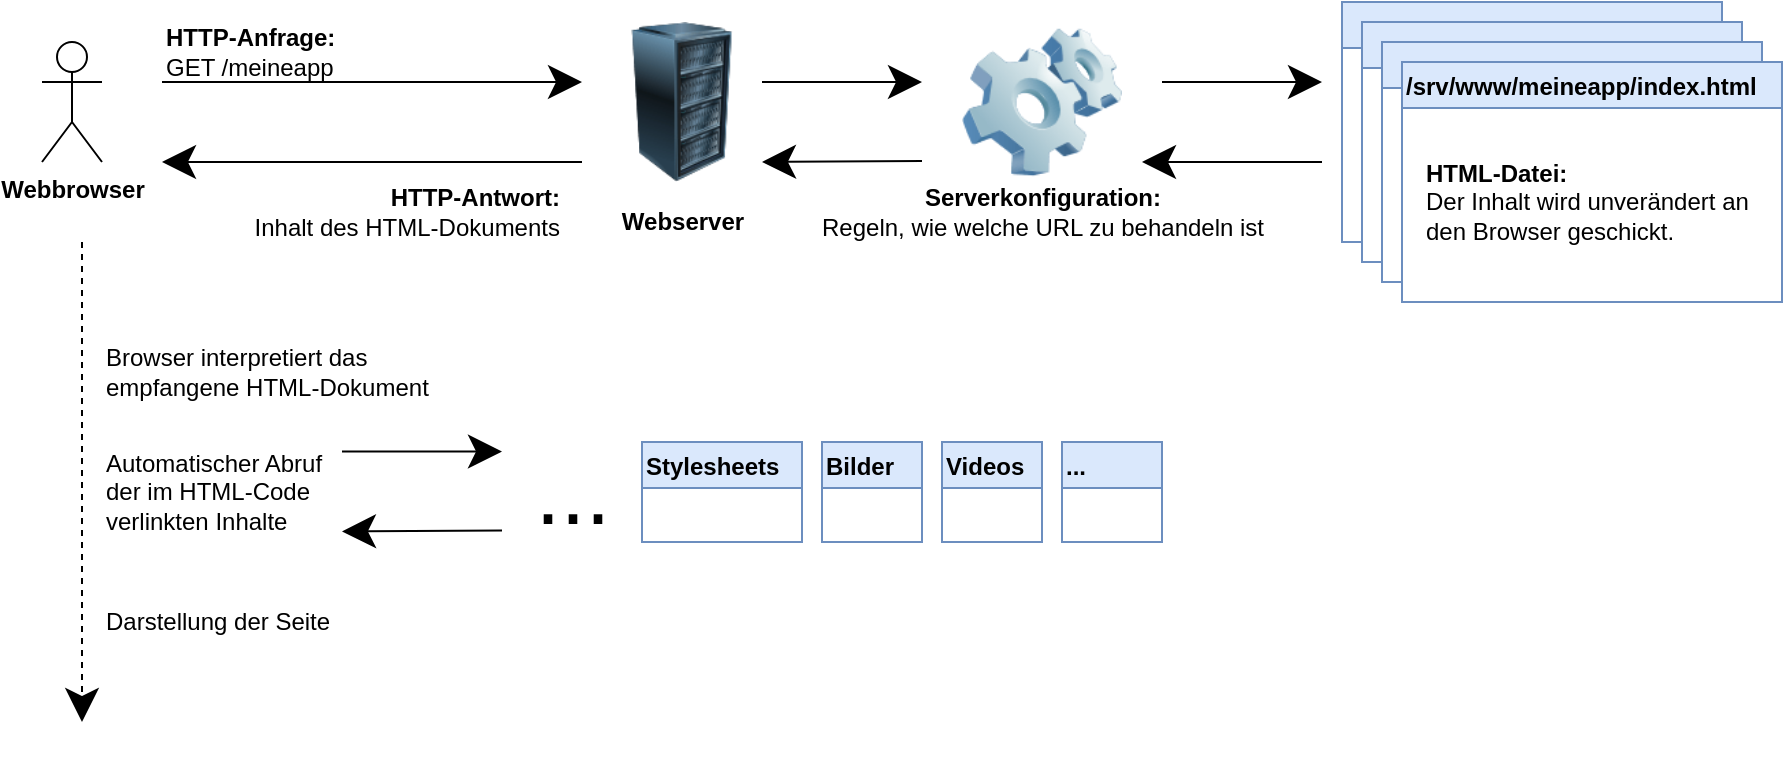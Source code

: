 <mxfile version="20.8.23" pages="4"><diagram id="6Bi4XaZkh_P6ISd3ASJ_" name="1 Abruf einer statischen Webseite"><mxGraphModel dx="1834" dy="773" grid="1" gridSize="10" guides="1" tooltips="1" connect="1" arrows="1" fold="1" page="0" pageScale="1" pageWidth="827" pageHeight="1169" math="0" shadow="0"><root><mxCell id="0"/><mxCell id="1" parent="0"/><mxCell id="jqC8MexU-MyvFzS2wLAM-1" value="&lt;b&gt;Webbrowser&lt;/b&gt;" style="shape=umlActor;verticalLabelPosition=bottom;verticalAlign=top;html=1;outlineConnect=0;hachureGap=4;pointerEvents=0;" parent="1" vertex="1"><mxGeometry x="-60" y="260" width="30" height="60" as="geometry"/></mxCell><mxCell id="jqC8MexU-MyvFzS2wLAM-3" value="" style="endArrow=classic;html=1;startSize=14;endSize=14;sourcePerimeterSpacing=8;targetPerimeterSpacing=8;" parent="1" edge="1"><mxGeometry width="50" height="50" relative="1" as="geometry"><mxPoint y="280" as="sourcePoint"/><mxPoint x="210" y="280" as="targetPoint"/></mxGeometry></mxCell><mxCell id="jqC8MexU-MyvFzS2wLAM-4" value="&lt;div&gt;&lt;b&gt;HTTP-Anfrage:&lt;/b&gt;&lt;/div&gt;&lt;div&gt;GET /meineapp&lt;br&gt;&lt;/div&gt;" style="text;html=1;align=left;verticalAlign=middle;resizable=0;points=[];autosize=1;strokeColor=none;fillColor=none;" parent="1" vertex="1"><mxGeometry y="250" width="100" height="30" as="geometry"/></mxCell><mxCell id="jqC8MexU-MyvFzS2wLAM-6" value="" style="image;html=1;image=img/lib/clip_art/computers/Server_Rack_128x128.png;hachureGap=4;pointerEvents=0;" parent="1" vertex="1"><mxGeometry x="220" y="250" width="80" height="80" as="geometry"/></mxCell><mxCell id="jqC8MexU-MyvFzS2wLAM-7" value="&lt;b&gt;Webserver&lt;/b&gt;" style="text;html=1;align=center;verticalAlign=middle;resizable=0;points=[];autosize=1;strokeColor=none;fillColor=none;" parent="1" vertex="1"><mxGeometry x="220" y="340" width="80" height="20" as="geometry"/></mxCell><mxCell id="jqC8MexU-MyvFzS2wLAM-8" value="" style="image;html=1;image=img/lib/clip_art/computers/Software_128x128.png;hachureGap=4;pointerEvents=0;align=left;" parent="1" vertex="1"><mxGeometry x="400" y="250" width="80" height="80" as="geometry"/></mxCell><mxCell id="jqC8MexU-MyvFzS2wLAM-9" value="&lt;div&gt;&lt;b&gt;Serverkonfiguration:&lt;/b&gt;&lt;/div&gt;&lt;div&gt;Regeln, wie welche URL zu behandeln ist&lt;br&gt;&lt;/div&gt;" style="text;html=1;align=center;verticalAlign=middle;resizable=0;points=[];autosize=1;strokeColor=none;fillColor=none;" parent="1" vertex="1"><mxGeometry x="320" y="330" width="240" height="30" as="geometry"/></mxCell><mxCell id="jqC8MexU-MyvFzS2wLAM-14" value="" style="endArrow=classic;html=1;startSize=14;endSize=14;sourcePerimeterSpacing=8;targetPerimeterSpacing=8;" parent="1" edge="1"><mxGeometry width="50" height="50" relative="1" as="geometry"><mxPoint x="500" y="280" as="sourcePoint"/><mxPoint x="580" y="280" as="targetPoint"/></mxGeometry></mxCell><mxCell id="jqC8MexU-MyvFzS2wLAM-15" value="" style="endArrow=classic;html=1;startSize=14;endSize=14;sourcePerimeterSpacing=8;targetPerimeterSpacing=8;" parent="1" edge="1"><mxGeometry width="50" height="50" relative="1" as="geometry"><mxPoint x="580" y="320" as="sourcePoint"/><mxPoint x="490" y="320" as="targetPoint"/></mxGeometry></mxCell><mxCell id="jqC8MexU-MyvFzS2wLAM-16" value="" style="endArrow=classic;html=1;startSize=14;endSize=14;sourcePerimeterSpacing=8;targetPerimeterSpacing=8;" parent="1" edge="1"><mxGeometry width="50" height="50" relative="1" as="geometry"><mxPoint x="380" y="319.5" as="sourcePoint"/><mxPoint x="300" y="320" as="targetPoint"/></mxGeometry></mxCell><mxCell id="jqC8MexU-MyvFzS2wLAM-17" value="" style="endArrow=classic;html=1;startSize=14;endSize=14;sourcePerimeterSpacing=8;targetPerimeterSpacing=8;" parent="1" edge="1"><mxGeometry width="50" height="50" relative="1" as="geometry"><mxPoint x="210" y="320" as="sourcePoint"/><mxPoint y="320" as="targetPoint"/></mxGeometry></mxCell><mxCell id="jqC8MexU-MyvFzS2wLAM-18" value="&lt;div&gt;&lt;b&gt;HTTP-Antwort:&lt;/b&gt;&lt;br&gt;&lt;/div&gt;&lt;div&gt;Inhalt des HTML-Dokuments&lt;br&gt;&lt;/div&gt;" style="text;html=1;align=right;verticalAlign=middle;resizable=0;points=[];autosize=1;strokeColor=none;fillColor=none;" parent="1" vertex="1"><mxGeometry x="30" y="330" width="170" height="30" as="geometry"/></mxCell><mxCell id="1BkDJamxYQdREH6eYMuZ-1" value="" style="endArrow=classic;html=1;startSize=14;endSize=14;sourcePerimeterSpacing=8;targetPerimeterSpacing=8;dashed=1;" parent="1" edge="1"><mxGeometry width="50" height="50" relative="1" as="geometry"><mxPoint x="-40" y="360" as="sourcePoint"/><mxPoint x="-40" y="600" as="targetPoint"/></mxGeometry></mxCell><mxCell id="1BkDJamxYQdREH6eYMuZ-2" value="&lt;div&gt;Browser interpretiert das&lt;/div&gt;&lt;div&gt;empfangene HTML-Dokument&lt;/div&gt;" style="text;html=1;align=left;verticalAlign=middle;resizable=0;points=[];autosize=1;strokeColor=none;fillColor=none;" parent="1" vertex="1"><mxGeometry x="-30" y="410" width="170" height="30" as="geometry"/></mxCell><mxCell id="1BkDJamxYQdREH6eYMuZ-4" value="Darstellung der Seite" style="text;html=1;align=left;verticalAlign=middle;resizable=0;points=[];autosize=1;strokeColor=none;fillColor=none;" parent="1" vertex="1"><mxGeometry x="-30" y="540" width="130" height="20" as="geometry"/></mxCell><mxCell id="hoNiyi0gGvOe_K90AY4K-1" value="" style="endArrow=classic;html=1;startSize=14;endSize=14;sourcePerimeterSpacing=8;targetPerimeterSpacing=8;" parent="1" edge="1"><mxGeometry width="50" height="50" relative="1" as="geometry"><mxPoint x="300" y="280" as="sourcePoint"/><mxPoint x="380" y="280" as="targetPoint"/></mxGeometry></mxCell><mxCell id="oVJKyfKv_TULonzVhYXe-7" value="" style="swimlane;hachureGap=4;pointerEvents=0;align=left;fillColor=#dae8fc;strokeColor=#6c8ebf;collapsible=0;swimlaneFillColor=default;" vertex="1" parent="1"><mxGeometry x="590" y="240" width="190" height="120" as="geometry"/></mxCell><mxCell id="oVJKyfKv_TULonzVhYXe-9" value="" style="swimlane;hachureGap=4;pointerEvents=0;align=left;fillColor=#dae8fc;strokeColor=#6c8ebf;collapsible=0;swimlaneFillColor=default;" vertex="1" parent="1"><mxGeometry x="600" y="250" width="190" height="120" as="geometry"/></mxCell><mxCell id="oVJKyfKv_TULonzVhYXe-10" value="" style="swimlane;hachureGap=4;pointerEvents=0;align=left;fillColor=#dae8fc;strokeColor=#6c8ebf;collapsible=0;swimlaneFillColor=default;" vertex="1" parent="1"><mxGeometry x="610" y="260" width="190" height="120" as="geometry"/></mxCell><mxCell id="oVJKyfKv_TULonzVhYXe-11" value="/srv/www/meineapp/index.html" style="swimlane;hachureGap=4;pointerEvents=0;align=left;fillColor=#dae8fc;strokeColor=#6c8ebf;collapsible=0;swimlaneFillColor=default;" vertex="1" parent="1"><mxGeometry x="620" y="270" width="190" height="120" as="geometry"/></mxCell><mxCell id="jqC8MexU-MyvFzS2wLAM-13" value="&lt;div&gt;&lt;b&gt;HTML-Datei:&lt;/b&gt;&lt;/div&gt;Der Inhalt wird unverändert an den Browser geschickt." style="text;html=1;align=left;verticalAlign=middle;resizable=1;points=[];autosize=0;strokeColor=none;fillColor=none;expand=1;whiteSpace=wrap;" parent="oVJKyfKv_TULonzVhYXe-11" vertex="1"><mxGeometry x="10" y="50" width="170" height="40" as="geometry"/></mxCell><mxCell id="NnWEEoT4T2aMIntn65UM-1" value="Automatischer Abruf der im HTML-Code verlinkten Inhalte" style="text;html=1;align=left;verticalAlign=middle;resizable=1;points=[];autosize=0;strokeColor=none;fillColor=none;fontSize=12;fontColor=#000000;expand=0;whiteSpace=wrap;" vertex="1" parent="1"><mxGeometry x="-30" y="470" width="120" height="30" as="geometry"/></mxCell><mxCell id="NnWEEoT4T2aMIntn65UM-2" value="" style="endArrow=classic;html=1;startSize=14;endSize=14;sourcePerimeterSpacing=8;targetPerimeterSpacing=8;" edge="1" parent="1"><mxGeometry width="50" height="50" relative="1" as="geometry"><mxPoint x="90" y="464.75" as="sourcePoint"/><mxPoint x="170" y="464.75" as="targetPoint"/></mxGeometry></mxCell><mxCell id="NnWEEoT4T2aMIntn65UM-3" value="" style="endArrow=classic;html=1;startSize=14;endSize=14;sourcePerimeterSpacing=8;targetPerimeterSpacing=8;" edge="1" parent="1"><mxGeometry width="50" height="50" relative="1" as="geometry"><mxPoint x="170" y="504.25" as="sourcePoint"/><mxPoint x="90" y="504.75" as="targetPoint"/></mxGeometry></mxCell><mxCell id="NnWEEoT4T2aMIntn65UM-4" value="&lt;font style=&quot;font-size: 45px&quot;&gt;...&lt;/font&gt;" style="text;html=1;align=center;verticalAlign=middle;resizable=0;points=[];autosize=1;strokeColor=none;fillColor=none;fontSize=12;fontColor=#000000;" vertex="1" parent="1"><mxGeometry x="180" y="470" width="50" height="30" as="geometry"/></mxCell><mxCell id="NnWEEoT4T2aMIntn65UM-5" value="Stylesheets" style="swimlane;hachureGap=4;pointerEvents=0;align=left;fillColor=#dae8fc;strokeColor=#6c8ebf;collapsible=0;swimlaneFillColor=default;" vertex="1" parent="1"><mxGeometry x="240" y="460" width="80" height="50" as="geometry"/></mxCell><mxCell id="NnWEEoT4T2aMIntn65UM-6" value="Bilder" style="swimlane;hachureGap=4;pointerEvents=0;align=left;fillColor=#dae8fc;strokeColor=#6c8ebf;collapsible=0;swimlaneFillColor=default;" vertex="1" parent="1"><mxGeometry x="330" y="460" width="50" height="50" as="geometry"/></mxCell><mxCell id="NnWEEoT4T2aMIntn65UM-7" value="Videos" style="swimlane;hachureGap=4;pointerEvents=0;align=left;fillColor=#dae8fc;strokeColor=#6c8ebf;collapsible=0;swimlaneFillColor=default;" vertex="1" parent="1"><mxGeometry x="390" y="460" width="50" height="50" as="geometry"/></mxCell><mxCell id="NnWEEoT4T2aMIntn65UM-8" value="..." style="swimlane;hachureGap=4;pointerEvents=0;align=left;fillColor=#dae8fc;strokeColor=#6c8ebf;collapsible=0;swimlaneFillColor=default;" vertex="1" parent="1"><mxGeometry x="450" y="460" width="50" height="50" as="geometry"/></mxCell></root></mxGraphModel></diagram><diagram name="2 Serverseitige Webanwendung" id="8ZKHBe3uhrZClAq3aWRI"><mxGraphModel dx="1834" dy="773" grid="1" gridSize="10" guides="1" tooltips="1" connect="1" arrows="1" fold="1" page="0" pageScale="1" pageWidth="827" pageHeight="1169" math="0" shadow="0"><root><mxCell id="5H4udm0Q67ttywEWqrtS-0"/><mxCell id="5H4udm0Q67ttywEWqrtS-1" parent="5H4udm0Q67ttywEWqrtS-0"/><mxCell id="5H4udm0Q67ttywEWqrtS-2" value="&lt;b&gt;Webbrowser&lt;/b&gt;" style="shape=umlActor;verticalLabelPosition=bottom;verticalAlign=top;html=1;outlineConnect=0;hachureGap=4;pointerEvents=0;" parent="5H4udm0Q67ttywEWqrtS-1" vertex="1"><mxGeometry x="-60" y="260" width="30" height="60" as="geometry"/></mxCell><mxCell id="5H4udm0Q67ttywEWqrtS-3" value="" style="endArrow=classic;html=1;startSize=14;endSize=14;sourcePerimeterSpacing=8;targetPerimeterSpacing=8;" parent="5H4udm0Q67ttywEWqrtS-1" edge="1"><mxGeometry width="50" height="50" relative="1" as="geometry"><mxPoint y="280" as="sourcePoint"/><mxPoint x="210" y="280" as="targetPoint"/></mxGeometry></mxCell><mxCell id="5H4udm0Q67ttywEWqrtS-4" value="&lt;div&gt;&lt;b&gt;HTTP-Anfrage:&lt;/b&gt;&lt;/div&gt;&lt;div&gt;GET /meineapp&lt;br&gt;&lt;/div&gt;" style="text;html=1;align=left;verticalAlign=middle;resizable=0;points=[];autosize=1;strokeColor=none;fillColor=none;" parent="5H4udm0Q67ttywEWqrtS-1" vertex="1"><mxGeometry y="250" width="100" height="30" as="geometry"/></mxCell><mxCell id="5H4udm0Q67ttywEWqrtS-5" value="" style="image;html=1;image=img/lib/clip_art/computers/Server_Rack_128x128.png;hachureGap=4;pointerEvents=0;" parent="5H4udm0Q67ttywEWqrtS-1" vertex="1"><mxGeometry x="220" y="250" width="80" height="80" as="geometry"/></mxCell><mxCell id="5H4udm0Q67ttywEWqrtS-6" value="&lt;b&gt;Webserver&lt;/b&gt;" style="text;html=1;align=center;verticalAlign=middle;resizable=0;points=[];autosize=1;strokeColor=none;fillColor=none;" parent="5H4udm0Q67ttywEWqrtS-1" vertex="1"><mxGeometry x="220" y="340" width="80" height="20" as="geometry"/></mxCell><mxCell id="5H4udm0Q67ttywEWqrtS-7" value="" style="image;html=1;image=img/lib/clip_art/computers/Software_128x128.png;hachureGap=4;pointerEvents=0;align=left;" parent="5H4udm0Q67ttywEWqrtS-1" vertex="1"><mxGeometry x="400" y="250" width="80" height="80" as="geometry"/></mxCell><mxCell id="5H4udm0Q67ttywEWqrtS-8" value="&lt;div&gt;&lt;b&gt;Serverkonfiguration:&lt;/b&gt;&lt;/div&gt;&lt;div&gt;Regeln, wie welche URL zu behandeln ist&lt;/div&gt;" style="text;html=1;align=center;verticalAlign=middle;resizable=0;points=[];autosize=1;strokeColor=none;fillColor=none;" parent="5H4udm0Q67ttywEWqrtS-1" vertex="1"><mxGeometry x="320" y="330" width="240" height="40" as="geometry"/></mxCell><mxCell id="5H4udm0Q67ttywEWqrtS-12" value="" style="endArrow=classic;html=1;startSize=14;endSize=14;sourcePerimeterSpacing=8;targetPerimeterSpacing=8;" parent="5H4udm0Q67ttywEWqrtS-1" edge="1"><mxGeometry width="50" height="50" relative="1" as="geometry"><mxPoint x="500" y="280" as="sourcePoint"/><mxPoint x="580" y="280" as="targetPoint"/></mxGeometry></mxCell><mxCell id="5H4udm0Q67ttywEWqrtS-13" value="" style="endArrow=classic;html=1;startSize=14;endSize=14;sourcePerimeterSpacing=8;targetPerimeterSpacing=8;" parent="5H4udm0Q67ttywEWqrtS-1" edge="1"><mxGeometry width="50" height="50" relative="1" as="geometry"><mxPoint x="580" y="320" as="sourcePoint"/><mxPoint x="490" y="320" as="targetPoint"/></mxGeometry></mxCell><mxCell id="5H4udm0Q67ttywEWqrtS-14" value="" style="endArrow=classic;html=1;startSize=14;endSize=14;sourcePerimeterSpacing=8;targetPerimeterSpacing=8;" parent="5H4udm0Q67ttywEWqrtS-1" edge="1"><mxGeometry width="50" height="50" relative="1" as="geometry"><mxPoint x="380" y="319.5" as="sourcePoint"/><mxPoint x="300" y="320" as="targetPoint"/></mxGeometry></mxCell><mxCell id="5H4udm0Q67ttywEWqrtS-15" value="" style="endArrow=classic;html=1;startSize=14;endSize=14;sourcePerimeterSpacing=8;targetPerimeterSpacing=8;" parent="5H4udm0Q67ttywEWqrtS-1" edge="1"><mxGeometry width="50" height="50" relative="1" as="geometry"><mxPoint x="210" y="320" as="sourcePoint"/><mxPoint y="320" as="targetPoint"/></mxGeometry></mxCell><mxCell id="5H4udm0Q67ttywEWqrtS-16" value="&lt;div&gt;&lt;b&gt;HTTP-Antwort:&lt;/b&gt;&lt;br&gt;&lt;/div&gt;&lt;div&gt;Generiertes HTML-Dokument&lt;br&gt;&lt;/div&gt;" style="text;html=1;align=right;verticalAlign=middle;resizable=0;points=[];autosize=1;strokeColor=none;fillColor=none;" parent="5H4udm0Q67ttywEWqrtS-1" vertex="1"><mxGeometry x="30" y="330" width="170" height="30" as="geometry"/></mxCell><mxCell id="5H4udm0Q67ttywEWqrtS-17" value="" style="endArrow=classic;html=1;startSize=14;endSize=14;sourcePerimeterSpacing=8;targetPerimeterSpacing=8;dashed=1;" parent="5H4udm0Q67ttywEWqrtS-1" edge="1"><mxGeometry width="50" height="50" relative="1" as="geometry"><mxPoint x="-40" y="360" as="sourcePoint"/><mxPoint x="-40" y="600" as="targetPoint"/></mxGeometry></mxCell><mxCell id="5H4udm0Q67ttywEWqrtS-18" value="&lt;div&gt;Browser interpretiert das&lt;/div&gt;&lt;div&gt;empfangene HTML-Dokument&lt;/div&gt;" style="text;html=1;align=left;verticalAlign=middle;resizable=0;points=[];autosize=1;strokeColor=none;fillColor=none;" parent="5H4udm0Q67ttywEWqrtS-1" vertex="1"><mxGeometry x="-30" y="410" width="170" height="30" as="geometry"/></mxCell><mxCell id="5H4udm0Q67ttywEWqrtS-19" value="&lt;div&gt;Abruf der im HTML-Dokument&lt;/div&gt;&lt;div&gt;verlinkten Stylesheets,&lt;/div&gt;&lt;div&gt;JavaScript-Dateien, Bilder&lt;/div&gt;&lt;div&gt;nach dem gleichen Prinzip&lt;br&gt;&lt;/div&gt;" style="text;html=1;align=left;verticalAlign=middle;resizable=0;points=[];autosize=1;strokeColor=none;fillColor=none;" parent="5H4udm0Q67ttywEWqrtS-1" vertex="1"><mxGeometry x="-30" y="460" width="170" height="60" as="geometry"/></mxCell><mxCell id="mpKCkukjgOdltWiop0Il-0" value="Darstellung der Seite" style="text;html=1;align=left;verticalAlign=middle;resizable=0;points=[];autosize=1;strokeColor=none;fillColor=none;" parent="5H4udm0Q67ttywEWqrtS-1" vertex="1"><mxGeometry x="-30" y="540" width="130" height="20" as="geometry"/></mxCell><mxCell id="3qs-E6WxFfMhraOKo0r4-0" value="" style="endArrow=classic;html=1;startSize=14;endSize=14;sourcePerimeterSpacing=8;targetPerimeterSpacing=8;" parent="5H4udm0Q67ttywEWqrtS-1" edge="1"><mxGeometry width="50" height="50" relative="1" as="geometry"><mxPoint x="300" y="280" as="sourcePoint"/><mxPoint x="380" y="280" as="targetPoint"/></mxGeometry></mxCell><mxCell id="HFFnAhyAt28ay0tGxghv-0" value="" style="endArrow=classic;html=1;startSize=14;endSize=14;sourcePerimeterSpacing=8;targetPerimeterSpacing=8;" parent="5H4udm0Q67ttywEWqrtS-1" edge="1"><mxGeometry width="50" height="50" relative="1" as="geometry"><mxPoint x="140" y="469.75" as="sourcePoint"/><mxPoint x="220" y="469.75" as="targetPoint"/></mxGeometry></mxCell><mxCell id="HFFnAhyAt28ay0tGxghv-1" value="" style="endArrow=classic;html=1;startSize=14;endSize=14;sourcePerimeterSpacing=8;targetPerimeterSpacing=8;" parent="5H4udm0Q67ttywEWqrtS-1" edge="1"><mxGeometry width="50" height="50" relative="1" as="geometry"><mxPoint x="220" y="509.25" as="sourcePoint"/><mxPoint x="140" y="509.75" as="targetPoint"/></mxGeometry></mxCell><mxCell id="HFFnAhyAt28ay0tGxghv-2" value="&lt;font style=&quot;font-size: 45px&quot;&gt;...&lt;/font&gt;" style="text;html=1;align=center;verticalAlign=middle;resizable=0;points=[];autosize=1;strokeColor=none;fillColor=none;fontSize=12;fontColor=#000000;" parent="5H4udm0Q67ttywEWqrtS-1" vertex="1"><mxGeometry x="230" y="475" width="50" height="30" as="geometry"/></mxCell><mxCell id="HFFnAhyAt28ay0tGxghv-3" value="Stylesheets" style="swimlane;hachureGap=4;pointerEvents=0;align=left;fillColor=#dae8fc;strokeColor=#6c8ebf;collapsible=0;swimlaneFillColor=default;" parent="5H4udm0Q67ttywEWqrtS-1" vertex="1"><mxGeometry x="290" y="465" width="80" height="50" as="geometry"/></mxCell><mxCell id="HFFnAhyAt28ay0tGxghv-4" value="Bilder" style="swimlane;hachureGap=4;pointerEvents=0;align=left;fillColor=#dae8fc;strokeColor=#6c8ebf;collapsible=0;swimlaneFillColor=default;" parent="5H4udm0Q67ttywEWqrtS-1" vertex="1"><mxGeometry x="380" y="465" width="50" height="50" as="geometry"/></mxCell><mxCell id="vgMCsld4-szCeMo6iK0J-0" value="..." style="swimlane;hachureGap=4;pointerEvents=0;align=left;fillColor=#dae8fc;strokeColor=#6c8ebf;collapsible=0;swimlaneFillColor=default;" parent="5H4udm0Q67ttywEWqrtS-1" vertex="1"><mxGeometry x="440" y="465" width="50" height="50" as="geometry"/></mxCell><mxCell id="vNvzrsobpYRrGkf4QDun-0" value="&lt;div align=&quot;center&quot;&gt;&lt;b&gt;Python/Java/PHP/...&lt;/b&gt;&lt;/div&gt;&lt;div align=&quot;center&quot;&gt;&lt;b&gt;+ Web-Framework&lt;br&gt;&lt;/b&gt;&lt;/div&gt;" style="image;html=1;image=img/lib/clip_art/computers/Server_Rack_128x128.png;hachureGap=4;pointerEvents=0;align=center;" vertex="1" parent="5H4udm0Q67ttywEWqrtS-1"><mxGeometry x="620" y="350" width="80" height="80" as="geometry"/></mxCell><mxCell id="vNvzrsobpYRrGkf4QDun-1" value="&lt;div align=&quot;center&quot;&gt;&lt;b&gt;Routingkonfiguration:&lt;/b&gt;&lt;/div&gt;&lt;div align=&quot;center&quot;&gt;Regeln, welche Klasse/Methode/...&lt;/div&gt;&lt;div align=&quot;center&quot;&gt;für welche URL aufzurufen ist&lt;br&gt;&lt;/div&gt;" style="image;html=1;image=img/lib/clip_art/computers/Software_128x128.png;hachureGap=4;pointerEvents=0;align=center;" vertex="1" parent="5H4udm0Q67ttywEWqrtS-1"><mxGeometry x="790" y="350" width="80" height="80" as="geometry"/></mxCell><mxCell id="vNvzrsobpYRrGkf4QDun-2" value="" style="endArrow=classic;html=1;startSize=14;endSize=14;sourcePerimeterSpacing=8;targetPerimeterSpacing=8;" edge="1" parent="5H4udm0Q67ttywEWqrtS-1"><mxGeometry width="50" height="50" relative="1" as="geometry"><mxPoint x="700" y="379" as="sourcePoint"/><mxPoint x="780" y="379" as="targetPoint"/></mxGeometry></mxCell><mxCell id="vNvzrsobpYRrGkf4QDun-3" value="" style="endArrow=classic;html=1;startSize=14;endSize=14;sourcePerimeterSpacing=8;targetPerimeterSpacing=8;" edge="1" parent="5H4udm0Q67ttywEWqrtS-1"><mxGeometry width="50" height="50" relative="1" as="geometry"><mxPoint x="780" y="419" as="sourcePoint"/><mxPoint x="690" y="419" as="targetPoint"/></mxGeometry></mxCell><mxCell id="vNvzrsobpYRrGkf4QDun-4" value="" style="endArrow=classic;html=1;startSize=14;endSize=14;sourcePerimeterSpacing=8;targetPerimeterSpacing=8;" edge="1" parent="5H4udm0Q67ttywEWqrtS-1"><mxGeometry width="50" height="50" relative="1" as="geometry"><mxPoint x="880" y="379" as="sourcePoint"/><mxPoint x="960" y="379" as="targetPoint"/></mxGeometry></mxCell><mxCell id="vNvzrsobpYRrGkf4QDun-5" value="" style="endArrow=classic;html=1;startSize=14;endSize=14;sourcePerimeterSpacing=8;targetPerimeterSpacing=8;" edge="1" parent="5H4udm0Q67ttywEWqrtS-1"><mxGeometry width="50" height="50" relative="1" as="geometry"><mxPoint x="960" y="419" as="sourcePoint"/><mxPoint x="870" y="419" as="targetPoint"/></mxGeometry></mxCell><mxCell id="vNvzrsobpYRrGkf4QDun-6" value="" style="endArrow=none;html=1;fontSize=12;fontColor=#0066CC;startSize=14;endSize=14;sourcePerimeterSpacing=8;targetPerimeterSpacing=8;strokeWidth=2;" edge="1" parent="5H4udm0Q67ttywEWqrtS-1"><mxGeometry width="50" height="50" relative="1" as="geometry"><mxPoint x="600" y="500" as="sourcePoint"/><mxPoint x="600" y="120" as="targetPoint"/></mxGeometry></mxCell><mxCell id="vNvzrsobpYRrGkf4QDun-7" value="Entweder oder" style="text;html=1;align=center;verticalAlign=middle;resizable=0;points=[];autosize=1;strokeColor=none;fillColor=none;fontSize=12;fontColor=#990000;labelBackgroundColor=none;rotation=-90;" vertex="1" parent="5H4udm0Q67ttywEWqrtS-1"><mxGeometry x="550" y="290" width="90" height="20" as="geometry"/></mxCell><mxCell id="vNvzrsobpYRrGkf4QDun-8" value="" style="swimlane;hachureGap=4;pointerEvents=0;align=left;fillColor=#dae8fc;strokeColor=#6c8ebf;collapsible=0;swimlaneFillColor=default;" vertex="1" parent="5H4udm0Q67ttywEWqrtS-1"><mxGeometry x="620" y="140" width="190" height="120" as="geometry"/></mxCell><mxCell id="vNvzrsobpYRrGkf4QDun-9" value="" style="swimlane;hachureGap=4;pointerEvents=0;align=left;fillColor=#dae8fc;strokeColor=#6c8ebf;collapsible=0;swimlaneFillColor=default;" vertex="1" parent="5H4udm0Q67ttywEWqrtS-1"><mxGeometry x="630" y="150" width="190" height="120" as="geometry"/></mxCell><mxCell id="vNvzrsobpYRrGkf4QDun-10" value="" style="swimlane;hachureGap=4;pointerEvents=0;align=left;fillColor=#dae8fc;strokeColor=#6c8ebf;collapsible=0;swimlaneFillColor=default;" vertex="1" parent="5H4udm0Q67ttywEWqrtS-1"><mxGeometry x="640" y="160" width="190" height="120" as="geometry"/></mxCell><mxCell id="vNvzrsobpYRrGkf4QDun-11" value="/srv/www/meineapp/index.html" style="swimlane;hachureGap=4;pointerEvents=0;align=left;fillColor=#dae8fc;strokeColor=#6c8ebf;collapsible=0;swimlaneFillColor=default;" vertex="1" parent="5H4udm0Q67ttywEWqrtS-1"><mxGeometry x="650" y="170" width="190" height="120" as="geometry"/></mxCell><mxCell id="vNvzrsobpYRrGkf4QDun-12" value="&lt;div&gt;&lt;b&gt;HTML-Datei:&lt;/b&gt;&lt;/div&gt;Der Inhalt wird unverändert an den Browser geschickt." style="text;html=1;align=left;verticalAlign=middle;resizable=1;points=[];autosize=0;strokeColor=none;fillColor=none;expand=1;whiteSpace=wrap;" vertex="1" parent="vNvzrsobpYRrGkf4QDun-11"><mxGeometry x="10" y="50" width="170" height="40" as="geometry"/></mxCell><mxCell id="vNvzrsobpYRrGkf4QDun-13" value="" style="swimlane;hachureGap=4;pointerEvents=0;align=left;fillColor=#dae8fc;strokeColor=#6c8ebf;collapsible=0;swimlaneFillColor=default;" vertex="1" parent="5H4udm0Q67ttywEWqrtS-1"><mxGeometry x="970" y="310" width="220" height="160" as="geometry"/></mxCell><mxCell id="vNvzrsobpYRrGkf4QDun-14" value="" style="swimlane;hachureGap=4;pointerEvents=0;align=left;fillColor=#dae8fc;strokeColor=#6c8ebf;collapsible=0;swimlaneFillColor=default;" vertex="1" parent="5H4udm0Q67ttywEWqrtS-1"><mxGeometry x="980" y="320" width="220" height="160" as="geometry"/></mxCell><mxCell id="vNvzrsobpYRrGkf4QDun-15" value="" style="swimlane;hachureGap=4;pointerEvents=0;align=left;fillColor=#dae8fc;strokeColor=#6c8ebf;collapsible=0;swimlaneFillColor=default;" vertex="1" parent="5H4udm0Q67ttywEWqrtS-1"><mxGeometry x="990" y="330" width="220" height="160" as="geometry"/></mxCell><mxCell id="vNvzrsobpYRrGkf4QDun-16" value="/srv/www/meineapp/startpage.py" style="swimlane;hachureGap=4;pointerEvents=0;align=left;fillColor=#dae8fc;strokeColor=#6c8ebf;collapsible=0;swimlaneFillColor=default;" vertex="1" parent="5H4udm0Q67ttywEWqrtS-1"><mxGeometry x="1000" y="340" width="220" height="160" as="geometry"/></mxCell><mxCell id="vNvzrsobpYRrGkf4QDun-17" value="&lt;div&gt;&lt;b&gt;Quellcode-Datei:&lt;/b&gt;&lt;/div&gt;&lt;div&gt;Wird auf dem Server ausgeführt, um zur Laufzeit eine HTTP-Antwort (meist mit HTML-Inhalt) zu generieren.&lt;br&gt;&lt;/div&gt;&lt;div&gt;&lt;br&gt;&lt;/div&gt;&lt;div&gt;&lt;font color=&quot;#990000&quot;&gt;→ Serverseitiges Rendering&lt;/font&gt;&lt;br&gt;&lt;/div&gt;" style="text;html=1;align=left;verticalAlign=middle;resizable=1;points=[];autosize=0;strokeColor=none;fillColor=none;expand=0;whiteSpace=wrap;" vertex="1" parent="vNvzrsobpYRrGkf4QDun-16"><mxGeometry x="5" y="30" width="205" height="120" as="geometry"/></mxCell></root></mxGraphModel></diagram><diagram name="3 Single Page App (ohne Backend)" id="V6P13FnyNTZCf04tWpGX"><mxGraphModel dx="1834" dy="773" grid="1" gridSize="10" guides="1" tooltips="1" connect="1" arrows="1" fold="1" page="0" pageScale="1" pageWidth="827" pageHeight="1169" math="0" shadow="0"><root><mxCell id="QWo6ekKmYrkzGntzLc4u-0"/><mxCell id="QWo6ekKmYrkzGntzLc4u-1" parent="QWo6ekKmYrkzGntzLc4u-0"/><mxCell id="QWo6ekKmYrkzGntzLc4u-2" value="&lt;b&gt;Webbrowser&lt;/b&gt;" style="shape=umlActor;verticalLabelPosition=bottom;verticalAlign=top;html=1;outlineConnect=0;hachureGap=4;pointerEvents=0;" parent="QWo6ekKmYrkzGntzLc4u-1" vertex="1"><mxGeometry x="-60" y="260" width="30" height="60" as="geometry"/></mxCell><mxCell id="QWo6ekKmYrkzGntzLc4u-3" value="" style="endArrow=classic;html=1;startSize=14;endSize=14;sourcePerimeterSpacing=8;targetPerimeterSpacing=8;" parent="QWo6ekKmYrkzGntzLc4u-1" edge="1"><mxGeometry width="50" height="50" relative="1" as="geometry"><mxPoint y="280" as="sourcePoint"/><mxPoint x="210" y="280" as="targetPoint"/></mxGeometry></mxCell><mxCell id="QWo6ekKmYrkzGntzLc4u-4" value="&lt;div&gt;&lt;b&gt;HTTP-Anfrage:&lt;/b&gt;&lt;/div&gt;&lt;div&gt;GET /meineapp&lt;br&gt;&lt;/div&gt;" style="text;html=1;align=left;verticalAlign=middle;resizable=0;points=[];autosize=1;strokeColor=none;fillColor=none;" parent="QWo6ekKmYrkzGntzLc4u-1" vertex="1"><mxGeometry y="250" width="100" height="30" as="geometry"/></mxCell><mxCell id="QWo6ekKmYrkzGntzLc4u-5" value="" style="image;html=1;image=img/lib/clip_art/computers/Server_Rack_128x128.png;hachureGap=4;pointerEvents=0;" parent="QWo6ekKmYrkzGntzLc4u-1" vertex="1"><mxGeometry x="220" y="250" width="80" height="80" as="geometry"/></mxCell><mxCell id="QWo6ekKmYrkzGntzLc4u-6" value="&lt;b&gt;Webserver&lt;/b&gt;" style="text;html=1;align=center;verticalAlign=middle;resizable=0;points=[];autosize=1;strokeColor=none;fillColor=none;" parent="QWo6ekKmYrkzGntzLc4u-1" vertex="1"><mxGeometry x="220" y="340" width="80" height="20" as="geometry"/></mxCell><mxCell id="QWo6ekKmYrkzGntzLc4u-7" value="" style="image;html=1;image=img/lib/clip_art/computers/Software_128x128.png;hachureGap=4;pointerEvents=0;align=left;" parent="QWo6ekKmYrkzGntzLc4u-1" vertex="1"><mxGeometry x="400" y="250" width="80" height="80" as="geometry"/></mxCell><mxCell id="QWo6ekKmYrkzGntzLc4u-9" value="" style="endArrow=classic;html=1;startSize=14;endSize=14;sourcePerimeterSpacing=8;targetPerimeterSpacing=8;" parent="QWo6ekKmYrkzGntzLc4u-1" edge="1"><mxGeometry width="50" height="50" relative="1" as="geometry"><mxPoint x="300" y="280" as="sourcePoint"/><mxPoint x="380" y="280" as="targetPoint"/></mxGeometry></mxCell><mxCell id="QWo6ekKmYrkzGntzLc4u-12" value="" style="endArrow=classic;html=1;startSize=14;endSize=14;sourcePerimeterSpacing=8;targetPerimeterSpacing=8;" parent="QWo6ekKmYrkzGntzLc4u-1" edge="1"><mxGeometry width="50" height="50" relative="1" as="geometry"><mxPoint x="500" y="280" as="sourcePoint"/><mxPoint x="580" y="280" as="targetPoint"/></mxGeometry></mxCell><mxCell id="QWo6ekKmYrkzGntzLc4u-13" value="" style="endArrow=classic;html=1;startSize=14;endSize=14;sourcePerimeterSpacing=8;targetPerimeterSpacing=8;" parent="QWo6ekKmYrkzGntzLc4u-1" edge="1"><mxGeometry width="50" height="50" relative="1" as="geometry"><mxPoint x="580" y="320" as="sourcePoint"/><mxPoint x="490" y="320" as="targetPoint"/></mxGeometry></mxCell><mxCell id="QWo6ekKmYrkzGntzLc4u-14" value="" style="endArrow=classic;html=1;startSize=14;endSize=14;sourcePerimeterSpacing=8;targetPerimeterSpacing=8;" parent="QWo6ekKmYrkzGntzLc4u-1" edge="1"><mxGeometry width="50" height="50" relative="1" as="geometry"><mxPoint x="380" y="319.5" as="sourcePoint"/><mxPoint x="300" y="320" as="targetPoint"/></mxGeometry></mxCell><mxCell id="QWo6ekKmYrkzGntzLc4u-15" value="" style="endArrow=classic;html=1;startSize=14;endSize=14;sourcePerimeterSpacing=8;targetPerimeterSpacing=8;" parent="QWo6ekKmYrkzGntzLc4u-1" edge="1"><mxGeometry width="50" height="50" relative="1" as="geometry"><mxPoint x="210" y="320" as="sourcePoint"/><mxPoint y="320" as="targetPoint"/></mxGeometry></mxCell><mxCell id="QWo6ekKmYrkzGntzLc4u-16" value="&lt;div&gt;&lt;b&gt;HTTP-Antwort:&lt;/b&gt;&lt;br&gt;&lt;/div&gt;&lt;div&gt;Inhalt des HTML-Dokuments&lt;br&gt;&lt;/div&gt;" style="text;html=1;align=right;verticalAlign=middle;resizable=0;points=[];autosize=1;strokeColor=none;fillColor=none;" parent="QWo6ekKmYrkzGntzLc4u-1" vertex="1"><mxGeometry x="30" y="330" width="170" height="30" as="geometry"/></mxCell><mxCell id="QWo6ekKmYrkzGntzLc4u-18" value="" style="endArrow=classic;html=1;startSize=14;endSize=14;sourcePerimeterSpacing=8;targetPerimeterSpacing=8;dashed=1;" parent="QWo6ekKmYrkzGntzLc4u-1" edge="1"><mxGeometry width="50" height="50" relative="1" as="geometry"><mxPoint x="-40" y="360" as="sourcePoint"/><mxPoint x="-40" y="600" as="targetPoint"/></mxGeometry></mxCell><mxCell id="QWo6ekKmYrkzGntzLc4u-19" value="&lt;div&gt;Browser interpretiert das&lt;/div&gt;&lt;div&gt;empfangene HTML-Dokument&lt;/div&gt;" style="text;html=1;align=left;verticalAlign=middle;resizable=0;points=[];autosize=1;strokeColor=none;fillColor=none;" parent="QWo6ekKmYrkzGntzLc4u-1" vertex="1"><mxGeometry x="-30" y="410" width="170" height="30" as="geometry"/></mxCell><mxCell id="QWo6ekKmYrkzGntzLc4u-20" value="&lt;div&gt;Abruf der im HTML-Dokument&lt;/div&gt;&lt;div&gt;verlinkten Stylesheets,&lt;/div&gt;&lt;div&gt;JavaScript-Dateien, Bilder&lt;/div&gt;&lt;div&gt;nach dem gleichen Prinzip&lt;br&gt;&lt;/div&gt;" style="text;html=1;align=left;verticalAlign=middle;resizable=0;points=[];autosize=1;strokeColor=none;fillColor=none;" parent="QWo6ekKmYrkzGntzLc4u-1" vertex="1"><mxGeometry x="-30" y="460" width="170" height="60" as="geometry"/></mxCell><mxCell id="QWo6ekKmYrkzGntzLc4u-21" value="&lt;div&gt;&lt;b&gt;Darstellung der Seite mit&lt;/b&gt;&lt;/div&gt;&lt;div&gt;&lt;b&gt;dem Grundgerüst der App&lt;/b&gt;&lt;br&gt;&lt;/div&gt;" style="text;html=1;align=left;verticalAlign=middle;resizable=0;points=[];autosize=1;strokeColor=none;fillColor=none;" parent="QWo6ekKmYrkzGntzLc4u-1" vertex="1"><mxGeometry x="-30" y="540" width="160" height="30" as="geometry"/></mxCell><mxCell id="2PzuF79dHt5vNkX-P2lD-0" value="&lt;b&gt;URL-Router (JavaScript):&lt;/b&gt;&lt;br&gt;Regeln, welcher JavaScript-Code&lt;br&gt;für welche URL aufzurufen ist" style="image;image=img/lib/clip_art/computers/Virtual_Application_128x128.png;hachureGap=4;pointerEvents=0;fontSize=12;fontColor=#000000;align=center;spacing=2;labelBackgroundColor=none;fontStyle=0;html=1;" parent="QWo6ekKmYrkzGntzLc4u-1" vertex="1"><mxGeometry x="-80" y="610" width="80" height="80" as="geometry"/></mxCell><mxCell id="7N4QREBloroPeZJfog7S-0" value="" style="swimlane;hachureGap=4;pointerEvents=0;align=left;fillColor=#dae8fc;strokeColor=#6c8ebf;collapsible=0;swimlaneFillColor=default;" parent="QWo6ekKmYrkzGntzLc4u-1" vertex="1"><mxGeometry x="-150" y="800" width="210" height="130" as="geometry"/></mxCell><mxCell id="7N4QREBloroPeZJfog7S-3" value="" style="endArrow=classic;html=1;startSize=14;endSize=14;sourcePerimeterSpacing=8;targetPerimeterSpacing=8;dashed=1;" parent="QWo6ekKmYrkzGntzLc4u-1" edge="1"><mxGeometry width="50" height="50" relative="1" as="geometry"><mxPoint x="-40.5" y="750" as="sourcePoint"/><mxPoint x="-40" y="790" as="targetPoint"/></mxGeometry></mxCell><mxCell id="7N4QREBloroPeZJfog7S-4" value="" style="endArrow=classic;html=1;startSize=14;endSize=14;sourcePerimeterSpacing=8;targetPerimeterSpacing=8;dashed=1;" parent="QWo6ekKmYrkzGntzLc4u-1" edge="1"><mxGeometry width="50" height="50" relative="1" as="geometry"><mxPoint x="-40" y="970" as="sourcePoint"/><mxPoint x="-100" y="640" as="targetPoint"/><Array as="points"><mxPoint x="-40" y="1200"/><mxPoint x="-240" y="1200"/><mxPoint x="-240" y="640"/></Array></mxGeometry></mxCell><mxCell id="7N4QREBloroPeZJfog7S-5" value="&lt;div&gt;&lt;b&gt;Darstellung der mit JavaScript&lt;/b&gt;&lt;/div&gt;&lt;div&gt;&lt;b&gt;zur Laufzeit generierten&lt;/b&gt;&lt;/div&gt;&lt;div&gt;&lt;b&gt;HTML-Elemente&lt;br&gt;&lt;/b&gt;&lt;/div&gt;" style="text;html=1;align=left;verticalAlign=middle;resizable=0;points=[];autosize=1;strokeColor=none;fillColor=none;" parent="QWo6ekKmYrkzGntzLc4u-1" vertex="1"><mxGeometry x="-30" y="980" width="190" height="50" as="geometry"/></mxCell><mxCell id="7N4QREBloroPeZJfog7S-6" value="Automatischer Abruf der im HTML-Code verlinkten Inhalte" style="text;html=1;align=left;verticalAlign=middle;resizable=1;points=[];autosize=0;strokeColor=none;fillColor=none;fontSize=12;fontColor=#000000;expand=0;whiteSpace=wrap;" parent="QWo6ekKmYrkzGntzLc4u-1" vertex="1"><mxGeometry x="-30" y="1070" width="120" height="30" as="geometry"/></mxCell><mxCell id="XHCfSlHUI20x_zDKGLce-0" value="&lt;div&gt;In JavaScript gesteuerter Abruf weiterer Teile der Anwendung&lt;/div&gt;&lt;div&gt;&lt;br&gt;&lt;/div&gt;&lt;div&gt;&lt;font color=&quot;#990000&quot;&gt;→ Progressive Loading&lt;/font&gt;&lt;br&gt;&lt;/div&gt;" style="text;html=1;align=left;verticalAlign=middle;resizable=1;points=[];autosize=0;strokeColor=none;fillColor=none;fontSize=12;fontColor=#000000;expand=0;whiteSpace=wrap;" parent="QWo6ekKmYrkzGntzLc4u-1" vertex="1"><mxGeometry x="100" y="855" width="170" height="50" as="geometry"/></mxCell><mxCell id="XHCfSlHUI20x_zDKGLce-1" value="" style="endArrow=classic;html=1;startSize=14;endSize=14;sourcePerimeterSpacing=8;targetPerimeterSpacing=8;" parent="QWo6ekKmYrkzGntzLc4u-1" edge="1"><mxGeometry width="50" height="50" relative="1" as="geometry"><mxPoint x="275" y="849.75" as="sourcePoint"/><mxPoint x="355" y="849.75" as="targetPoint"/></mxGeometry></mxCell><mxCell id="XHCfSlHUI20x_zDKGLce-2" value="" style="endArrow=classic;html=1;startSize=14;endSize=14;sourcePerimeterSpacing=8;targetPerimeterSpacing=8;" parent="QWo6ekKmYrkzGntzLc4u-1" edge="1"><mxGeometry width="50" height="50" relative="1" as="geometry"><mxPoint x="355" y="889.25" as="sourcePoint"/><mxPoint x="275" y="889.75" as="targetPoint"/></mxGeometry></mxCell><mxCell id="XHCfSlHUI20x_zDKGLce-3" value="" style="endArrow=classic;html=1;startSize=14;endSize=14;sourcePerimeterSpacing=8;targetPerimeterSpacing=8;" parent="QWo6ekKmYrkzGntzLc4u-1" edge="1"><mxGeometry width="50" height="50" relative="1" as="geometry"><mxPoint x="90" y="1064.75" as="sourcePoint"/><mxPoint x="170" y="1064.75" as="targetPoint"/></mxGeometry></mxCell><mxCell id="XHCfSlHUI20x_zDKGLce-4" value="" style="endArrow=classic;html=1;startSize=14;endSize=14;sourcePerimeterSpacing=8;targetPerimeterSpacing=8;" parent="QWo6ekKmYrkzGntzLc4u-1" edge="1"><mxGeometry width="50" height="50" relative="1" as="geometry"><mxPoint x="170" y="1104.25" as="sourcePoint"/><mxPoint x="90" y="1104.75" as="targetPoint"/></mxGeometry></mxCell><mxCell id="XHCfSlHUI20x_zDKGLce-5" value="&lt;font style=&quot;font-size: 45px&quot;&gt;...&lt;/font&gt;" style="text;html=1;align=center;verticalAlign=middle;resizable=0;points=[];autosize=1;strokeColor=none;fillColor=none;fontSize=12;fontColor=#000000;" parent="QWo6ekKmYrkzGntzLc4u-1" vertex="1"><mxGeometry x="355" y="849.75" width="50" height="30" as="geometry"/></mxCell><mxCell id="XHCfSlHUI20x_zDKGLce-6" value="&lt;font style=&quot;font-size: 45px&quot;&gt;...&lt;/font&gt;" style="text;html=1;align=center;verticalAlign=middle;resizable=0;points=[];autosize=1;strokeColor=none;fillColor=none;fontSize=12;fontColor=#000000;" parent="QWo6ekKmYrkzGntzLc4u-1" vertex="1"><mxGeometry x="180" y="1070" width="50" height="30" as="geometry"/></mxCell><mxCell id="XHCfSlHUI20x_zDKGLce-7" value="&lt;div&gt;Klick auf einen internen&lt;/div&gt;&lt;div&gt;Link der Anwendung&lt;br&gt;&lt;/div&gt;" style="text;html=1;align=left;verticalAlign=middle;resizable=0;points=[];autosize=1;strokeColor=none;fillColor=none;fontSize=12;fontColor=#0066CC;fontStyle=1" parent="QWo6ekKmYrkzGntzLc4u-1" vertex="1"><mxGeometry x="-30" y="1160" width="150" height="30" as="geometry"/></mxCell><mxCell id="XHCfSlHUI20x_zDKGLce-9" value="JavaScript-Code" style="swimlane;hachureGap=4;pointerEvents=0;align=left;fillColor=#dae8fc;strokeColor=#6c8ebf;collapsible=0;swimlaneFillColor=default;" parent="QWo6ekKmYrkzGntzLc4u-1" vertex="1"><mxGeometry x="420" y="839.75" width="110" height="50" as="geometry"/></mxCell><mxCell id="XHCfSlHUI20x_zDKGLce-11" value="HTML-Fragmente" style="swimlane;hachureGap=4;pointerEvents=0;align=left;fillColor=#dae8fc;strokeColor=#6c8ebf;collapsible=0;swimlaneFillColor=default;" parent="QWo6ekKmYrkzGntzLc4u-1" vertex="1"><mxGeometry x="545" y="839.75" width="110" height="50" as="geometry"/></mxCell><mxCell id="JmFeVIgT6a6VDHS_10l_-0" value="Stylesheets" style="swimlane;hachureGap=4;pointerEvents=0;align=left;fillColor=#dae8fc;strokeColor=#6c8ebf;collapsible=0;swimlaneFillColor=default;" parent="QWo6ekKmYrkzGntzLc4u-1" vertex="1"><mxGeometry x="240" y="1060" width="80" height="50" as="geometry"/></mxCell><mxCell id="JmFeVIgT6a6VDHS_10l_-1" value="Bilder" style="swimlane;hachureGap=4;pointerEvents=0;align=left;fillColor=#dae8fc;strokeColor=#6c8ebf;collapsible=0;swimlaneFillColor=default;" parent="QWo6ekKmYrkzGntzLc4u-1" vertex="1"><mxGeometry x="330" y="1060" width="50" height="50" as="geometry"/></mxCell><mxCell id="JmFeVIgT6a6VDHS_10l_-2" value="Videos" style="swimlane;hachureGap=4;pointerEvents=0;align=left;fillColor=#dae8fc;strokeColor=#6c8ebf;collapsible=0;swimlaneFillColor=default;" parent="QWo6ekKmYrkzGntzLc4u-1" vertex="1"><mxGeometry x="390" y="1060" width="50" height="50" as="geometry"/></mxCell><mxCell id="JmFeVIgT6a6VDHS_10l_-3" value="..." style="swimlane;hachureGap=4;pointerEvents=0;align=left;fillColor=#dae8fc;strokeColor=#6c8ebf;collapsible=0;swimlaneFillColor=default;" parent="QWo6ekKmYrkzGntzLc4u-1" vertex="1"><mxGeometry x="450" y="1060" width="50" height="50" as="geometry"/></mxCell><mxCell id="kezIfORfCxFZwSVMdSXA-0" value="" style="endArrow=classic;html=1;startSize=14;endSize=14;sourcePerimeterSpacing=8;targetPerimeterSpacing=8;" parent="QWo6ekKmYrkzGntzLc4u-1" edge="1"><mxGeometry width="50" height="50" relative="1" as="geometry"><mxPoint x="140" y="469.75" as="sourcePoint"/><mxPoint x="220" y="469.75" as="targetPoint"/></mxGeometry></mxCell><mxCell id="kezIfORfCxFZwSVMdSXA-1" value="" style="endArrow=classic;html=1;startSize=14;endSize=14;sourcePerimeterSpacing=8;targetPerimeterSpacing=8;" parent="QWo6ekKmYrkzGntzLc4u-1" edge="1"><mxGeometry width="50" height="50" relative="1" as="geometry"><mxPoint x="220" y="509.25" as="sourcePoint"/><mxPoint x="140" y="509.75" as="targetPoint"/></mxGeometry></mxCell><mxCell id="kezIfORfCxFZwSVMdSXA-2" value="&lt;font style=&quot;font-size: 45px&quot;&gt;...&lt;/font&gt;" style="text;html=1;align=center;verticalAlign=middle;resizable=0;points=[];autosize=1;strokeColor=none;fillColor=none;fontSize=12;fontColor=#000000;" parent="QWo6ekKmYrkzGntzLc4u-1" vertex="1"><mxGeometry x="230" y="475" width="50" height="30" as="geometry"/></mxCell><mxCell id="kezIfORfCxFZwSVMdSXA-3" value="Stylesheets" style="swimlane;hachureGap=4;pointerEvents=0;align=left;fillColor=#dae8fc;strokeColor=#6c8ebf;collapsible=0;swimlaneFillColor=default;" parent="QWo6ekKmYrkzGntzLc4u-1" vertex="1"><mxGeometry x="290" y="465" width="80" height="50" as="geometry"/></mxCell><mxCell id="kezIfORfCxFZwSVMdSXA-4" value="Bilder" style="swimlane;hachureGap=4;pointerEvents=0;align=left;fillColor=#dae8fc;strokeColor=#6c8ebf;collapsible=0;swimlaneFillColor=default;" parent="QWo6ekKmYrkzGntzLc4u-1" vertex="1"><mxGeometry x="380" y="465" width="50" height="50" as="geometry"/></mxCell><mxCell id="mQXUVkIkGSgAbSjR-HEu-0" value="..." style="swimlane;hachureGap=4;pointerEvents=0;align=left;fillColor=#dae8fc;strokeColor=#6c8ebf;collapsible=0;swimlaneFillColor=default;" parent="QWo6ekKmYrkzGntzLc4u-1" vertex="1"><mxGeometry x="440" y="465" width="50" height="50" as="geometry"/></mxCell><mxCell id="9N77AYrvQk233QZVSLxD-0" value="&lt;div&gt;&lt;b&gt;Serverkonfiguration:&lt;/b&gt;&lt;/div&gt;&lt;div&gt;Regeln, wie welche URL zu behandeln ist&lt;/div&gt;" style="text;html=1;align=center;verticalAlign=middle;resizable=0;points=[];autosize=1;strokeColor=none;fillColor=none;" vertex="1" parent="QWo6ekKmYrkzGntzLc4u-1"><mxGeometry x="320" y="330" width="240" height="40" as="geometry"/></mxCell><mxCell id="cFDgzfHhiv20MrOnjrN9-0" value="" style="swimlane;hachureGap=4;pointerEvents=0;align=left;fillColor=#dae8fc;strokeColor=#6c8ebf;collapsible=0;swimlaneFillColor=default;" vertex="1" parent="QWo6ekKmYrkzGntzLc4u-1"><mxGeometry x="590" y="240" width="190" height="120" as="geometry"/></mxCell><mxCell id="cFDgzfHhiv20MrOnjrN9-1" value="" style="swimlane;hachureGap=4;pointerEvents=0;align=left;fillColor=#dae8fc;strokeColor=#6c8ebf;collapsible=0;swimlaneFillColor=default;" vertex="1" parent="QWo6ekKmYrkzGntzLc4u-1"><mxGeometry x="600" y="250" width="190" height="120" as="geometry"/></mxCell><mxCell id="cFDgzfHhiv20MrOnjrN9-2" value="" style="swimlane;hachureGap=4;pointerEvents=0;align=left;fillColor=#dae8fc;strokeColor=#6c8ebf;collapsible=0;swimlaneFillColor=default;" vertex="1" parent="QWo6ekKmYrkzGntzLc4u-1"><mxGeometry x="610" y="260" width="190" height="120" as="geometry"/></mxCell><mxCell id="cFDgzfHhiv20MrOnjrN9-3" value="/srv/www/meineapp/index.html" style="swimlane;hachureGap=4;pointerEvents=0;align=left;fillColor=#dae8fc;strokeColor=#6c8ebf;collapsible=0;swimlaneFillColor=default;" vertex="1" parent="QWo6ekKmYrkzGntzLc4u-1"><mxGeometry x="620" y="270" width="190" height="120" as="geometry"/></mxCell><mxCell id="cFDgzfHhiv20MrOnjrN9-4" value="&lt;div&gt;&lt;b&gt;HTML-Datei:&lt;/b&gt;&lt;/div&gt;Der Inhalt wird unverändert an den Browser geschickt." style="text;html=1;align=left;verticalAlign=middle;resizable=1;points=[];autosize=0;strokeColor=none;fillColor=none;expand=1;whiteSpace=wrap;" vertex="1" parent="cFDgzfHhiv20MrOnjrN9-3"><mxGeometry x="10" y="50" width="170" height="40" as="geometry"/></mxCell><mxCell id="LBX5gVIalFp8Q0jSLDuT-1" value="" style="swimlane;hachureGap=4;pointerEvents=0;align=left;fillColor=#dae8fc;strokeColor=#6c8ebf;collapsible=0;swimlaneFillColor=default;" vertex="1" parent="QWo6ekKmYrkzGntzLc4u-1"><mxGeometry x="-140" y="810" width="210" height="130" as="geometry"/></mxCell><mxCell id="LBX5gVIalFp8Q0jSLDuT-2" value="" style="swimlane;hachureGap=4;pointerEvents=0;align=left;fillColor=#dae8fc;strokeColor=#6c8ebf;collapsible=0;swimlaneFillColor=default;" vertex="1" parent="QWo6ekKmYrkzGntzLc4u-1"><mxGeometry x="-130" y="820" width="210" height="130" as="geometry"/></mxCell><mxCell id="LBX5gVIalFp8Q0jSLDuT-3" value="page-start/page-start.js" style="swimlane;hachureGap=4;pointerEvents=0;align=left;fillColor=#dae8fc;strokeColor=#6c8ebf;collapsible=0;swimlaneFillColor=default;" vertex="1" parent="QWo6ekKmYrkzGntzLc4u-1"><mxGeometry x="-120" y="830" width="210" height="130" as="geometry"/></mxCell><mxCell id="7N4QREBloroPeZJfog7S-1" value="&lt;div&gt;&lt;b&gt;JavaScript-Datei:&lt;/b&gt;&lt;/div&gt;&lt;div&gt;Wird im Browser ausgeführt, um zur Laufzeit die anzuzeigenden HTML-Elemente zu generieren.&lt;br&gt;&lt;/div&gt;&lt;br&gt;&lt;div&gt;&lt;font color=&quot;#990000&quot;&gt;→ Clientseitiges Rendering&lt;/font&gt;&lt;br&gt;&lt;/div&gt;" style="text;html=1;align=left;verticalAlign=middle;resizable=1;points=[];autosize=0;strokeColor=none;fillColor=none;expand=0;whiteSpace=wrap;" parent="LBX5gVIalFp8Q0jSLDuT-3" vertex="1"><mxGeometry x="7" y="20" width="203" height="110" as="geometry"/></mxCell></root></mxGraphModel></diagram><diagram name="4 Single Page App (mit Backend)" id="kqvyiIgRlzuSULVPet39"><mxGraphModel dx="1834" dy="773" grid="1" gridSize="10" guides="1" tooltips="1" connect="1" arrows="1" fold="1" page="0" pageScale="1" pageWidth="827" pageHeight="1169" math="0" shadow="0"><root><mxCell id="hByDZbAzzvEMvbFO2gRL-0"/><mxCell id="hByDZbAzzvEMvbFO2gRL-1" parent="hByDZbAzzvEMvbFO2gRL-0"/><mxCell id="hByDZbAzzvEMvbFO2gRL-2" value="&lt;b&gt;Webbrowser&lt;/b&gt;" style="shape=umlActor;verticalLabelPosition=bottom;verticalAlign=top;html=1;outlineConnect=0;hachureGap=4;pointerEvents=0;" parent="hByDZbAzzvEMvbFO2gRL-1" vertex="1"><mxGeometry x="-60" y="260" width="30" height="60" as="geometry"/></mxCell><mxCell id="hByDZbAzzvEMvbFO2gRL-3" value="" style="endArrow=classic;html=1;startSize=14;endSize=14;sourcePerimeterSpacing=8;targetPerimeterSpacing=8;" parent="hByDZbAzzvEMvbFO2gRL-1" edge="1"><mxGeometry width="50" height="50" relative="1" as="geometry"><mxPoint y="280" as="sourcePoint"/><mxPoint x="210" y="280" as="targetPoint"/></mxGeometry></mxCell><mxCell id="hByDZbAzzvEMvbFO2gRL-4" value="&lt;div&gt;&lt;b&gt;HTTP-Anfrage:&lt;/b&gt;&lt;/div&gt;&lt;div&gt;GET /meineapp&lt;br&gt;&lt;/div&gt;" style="text;html=1;align=left;verticalAlign=middle;resizable=0;points=[];autosize=1;strokeColor=none;fillColor=none;" parent="hByDZbAzzvEMvbFO2gRL-1" vertex="1"><mxGeometry y="250" width="100" height="30" as="geometry"/></mxCell><mxCell id="hByDZbAzzvEMvbFO2gRL-5" value="" style="image;html=1;image=img/lib/clip_art/computers/Server_Rack_128x128.png;hachureGap=4;pointerEvents=0;" parent="hByDZbAzzvEMvbFO2gRL-1" vertex="1"><mxGeometry x="220" y="250" width="80" height="80" as="geometry"/></mxCell><mxCell id="hByDZbAzzvEMvbFO2gRL-6" value="&lt;b&gt;Webserver&lt;/b&gt;" style="text;html=1;align=center;verticalAlign=middle;resizable=0;points=[];autosize=1;strokeColor=none;fillColor=none;" parent="hByDZbAzzvEMvbFO2gRL-1" vertex="1"><mxGeometry x="220" y="340" width="80" height="20" as="geometry"/></mxCell><mxCell id="hByDZbAzzvEMvbFO2gRL-7" value="" style="image;html=1;image=img/lib/clip_art/computers/Software_128x128.png;hachureGap=4;pointerEvents=0;align=left;" parent="hByDZbAzzvEMvbFO2gRL-1" vertex="1"><mxGeometry x="400" y="250" width="80" height="80" as="geometry"/></mxCell><mxCell id="hByDZbAzzvEMvbFO2gRL-9" value="" style="endArrow=classic;html=1;startSize=14;endSize=14;sourcePerimeterSpacing=8;targetPerimeterSpacing=8;" parent="hByDZbAzzvEMvbFO2gRL-1" edge="1"><mxGeometry width="50" height="50" relative="1" as="geometry"><mxPoint x="300" y="280" as="sourcePoint"/><mxPoint x="380" y="280" as="targetPoint"/></mxGeometry></mxCell><mxCell id="hByDZbAzzvEMvbFO2gRL-12" value="" style="endArrow=classic;html=1;startSize=14;endSize=14;sourcePerimeterSpacing=8;targetPerimeterSpacing=8;" parent="hByDZbAzzvEMvbFO2gRL-1" edge="1"><mxGeometry width="50" height="50" relative="1" as="geometry"><mxPoint x="500" y="280" as="sourcePoint"/><mxPoint x="580" y="280" as="targetPoint"/></mxGeometry></mxCell><mxCell id="hByDZbAzzvEMvbFO2gRL-13" value="" style="endArrow=classic;html=1;startSize=14;endSize=14;sourcePerimeterSpacing=8;targetPerimeterSpacing=8;" parent="hByDZbAzzvEMvbFO2gRL-1" edge="1"><mxGeometry width="50" height="50" relative="1" as="geometry"><mxPoint x="580" y="320" as="sourcePoint"/><mxPoint x="490" y="320" as="targetPoint"/></mxGeometry></mxCell><mxCell id="hByDZbAzzvEMvbFO2gRL-14" value="" style="endArrow=classic;html=1;startSize=14;endSize=14;sourcePerimeterSpacing=8;targetPerimeterSpacing=8;" parent="hByDZbAzzvEMvbFO2gRL-1" edge="1"><mxGeometry width="50" height="50" relative="1" as="geometry"><mxPoint x="380" y="319.5" as="sourcePoint"/><mxPoint x="300" y="320" as="targetPoint"/></mxGeometry></mxCell><mxCell id="hByDZbAzzvEMvbFO2gRL-15" value="" style="endArrow=classic;html=1;startSize=14;endSize=14;sourcePerimeterSpacing=8;targetPerimeterSpacing=8;" parent="hByDZbAzzvEMvbFO2gRL-1" edge="1"><mxGeometry width="50" height="50" relative="1" as="geometry"><mxPoint x="210" y="320" as="sourcePoint"/><mxPoint y="320" as="targetPoint"/></mxGeometry></mxCell><mxCell id="hByDZbAzzvEMvbFO2gRL-16" value="&lt;div&gt;&lt;b&gt;HTTP-Antwort:&lt;/b&gt;&lt;br&gt;&lt;/div&gt;&lt;div&gt;Inhalt des HTML-Dokuments&lt;br&gt;&lt;/div&gt;" style="text;html=1;align=right;verticalAlign=middle;resizable=0;points=[];autosize=1;strokeColor=none;fillColor=none;" parent="hByDZbAzzvEMvbFO2gRL-1" vertex="1"><mxGeometry x="30" y="330" width="170" height="30" as="geometry"/></mxCell><mxCell id="hByDZbAzzvEMvbFO2gRL-18" value="" style="endArrow=classic;html=1;startSize=14;endSize=14;sourcePerimeterSpacing=8;targetPerimeterSpacing=8;dashed=1;" parent="hByDZbAzzvEMvbFO2gRL-1" edge="1"><mxGeometry width="50" height="50" relative="1" as="geometry"><mxPoint x="-40" y="360" as="sourcePoint"/><mxPoint x="-40" y="600" as="targetPoint"/></mxGeometry></mxCell><mxCell id="hByDZbAzzvEMvbFO2gRL-19" value="&lt;div&gt;Browser interpretiert das&lt;/div&gt;&lt;div&gt;empfangene HTML-Dokument&lt;/div&gt;" style="text;html=1;align=left;verticalAlign=middle;resizable=0;points=[];autosize=1;strokeColor=none;fillColor=none;" parent="hByDZbAzzvEMvbFO2gRL-1" vertex="1"><mxGeometry x="-30" y="410" width="170" height="30" as="geometry"/></mxCell><mxCell id="hByDZbAzzvEMvbFO2gRL-20" value="&lt;div&gt;Abruf der im HTML-Dokument&lt;/div&gt;&lt;div&gt;verlinkten Stylesheets,&lt;/div&gt;&lt;div&gt;JavaScript-Dateien, Bilder&lt;/div&gt;&lt;div&gt;nach dem gleichen Prinzip&lt;br&gt;&lt;/div&gt;" style="text;html=1;align=left;verticalAlign=middle;resizable=0;points=[];autosize=1;strokeColor=none;fillColor=none;" parent="hByDZbAzzvEMvbFO2gRL-1" vertex="1"><mxGeometry x="-30" y="460" width="170" height="60" as="geometry"/></mxCell><mxCell id="hByDZbAzzvEMvbFO2gRL-21" value="&lt;div&gt;&lt;b&gt;Darstellung der Seite mit&lt;/b&gt;&lt;/div&gt;&lt;div&gt;&lt;b&gt;dem Grundgerüst der App&lt;/b&gt;&lt;br&gt;&lt;/div&gt;" style="text;html=1;align=left;verticalAlign=middle;resizable=0;points=[];autosize=1;strokeColor=none;fillColor=none;" parent="hByDZbAzzvEMvbFO2gRL-1" vertex="1"><mxGeometry x="-30" y="540" width="160" height="30" as="geometry"/></mxCell><mxCell id="hByDZbAzzvEMvbFO2gRL-22" value="&lt;b&gt;URL-Router (JavaScript):&lt;/b&gt;&lt;br&gt;Regeln, welcher JavaScript-Code&lt;br&gt;für welche URL aufzurufen ist" style="image;image=img/lib/clip_art/computers/Virtual_Application_128x128.png;hachureGap=4;pointerEvents=0;fontSize=12;fontColor=#000000;align=center;spacing=2;labelBackgroundColor=none;fontStyle=0;html=1;" parent="hByDZbAzzvEMvbFO2gRL-1" vertex="1"><mxGeometry x="-80" y="610" width="80" height="80" as="geometry"/></mxCell><mxCell id="hByDZbAzzvEMvbFO2gRL-25" value="" style="endArrow=classic;html=1;startSize=14;endSize=14;sourcePerimeterSpacing=8;targetPerimeterSpacing=8;dashed=1;" parent="hByDZbAzzvEMvbFO2gRL-1" edge="1"><mxGeometry width="50" height="50" relative="1" as="geometry"><mxPoint x="-40.5" y="750" as="sourcePoint"/><mxPoint x="-40" y="790" as="targetPoint"/></mxGeometry></mxCell><mxCell id="hByDZbAzzvEMvbFO2gRL-26" value="" style="endArrow=classic;html=1;startSize=14;endSize=14;sourcePerimeterSpacing=8;targetPerimeterSpacing=8;dashed=1;" parent="hByDZbAzzvEMvbFO2gRL-1" edge="1"><mxGeometry width="50" height="50" relative="1" as="geometry"><mxPoint x="-40" y="970" as="sourcePoint"/><mxPoint x="-100" y="640" as="targetPoint"/><Array as="points"><mxPoint x="-40" y="1200"/><mxPoint x="-240" y="1200"/><mxPoint x="-240" y="640"/></Array></mxGeometry></mxCell><mxCell id="hByDZbAzzvEMvbFO2gRL-27" value="&lt;div&gt;&lt;span&gt;Darstellung der mit JavaScript&lt;/span&gt;&lt;/div&gt;&lt;div&gt;&lt;span&gt;zur Laufzeit generierten&lt;/span&gt;&lt;/div&gt;&lt;div&gt;&lt;span&gt;HTML-Elemente&lt;br&gt;&lt;/span&gt;&lt;/div&gt;" style="text;html=1;align=left;verticalAlign=middle;resizable=0;points=[];autosize=1;strokeColor=none;fillColor=none;fontColor=default;fontStyle=0" parent="hByDZbAzzvEMvbFO2gRL-1" vertex="1"><mxGeometry x="-30" y="980" width="170" height="50" as="geometry"/></mxCell><mxCell id="hByDZbAzzvEMvbFO2gRL-36" value="&lt;div&gt;Klick auf einen internen&lt;/div&gt;&lt;div&gt;Link der Anwendung&lt;br&gt;&lt;/div&gt;" style="text;html=1;align=left;verticalAlign=middle;resizable=0;points=[];autosize=1;strokeColor=none;fillColor=none;fontSize=12;fontColor=#0066CC;fontStyle=1" parent="hByDZbAzzvEMvbFO2gRL-1" vertex="1"><mxGeometry x="-30" y="1160" width="150" height="30" as="geometry"/></mxCell><mxCell id="gQdxKBZ4ArCtxySRDByN-10" value="&lt;div align=&quot;center&quot;&gt;&lt;b&gt;Python/Java/PHP/...&lt;/b&gt;&lt;/div&gt;&lt;div align=&quot;center&quot;&gt;&lt;b&gt;+ Web-Framework&lt;br&gt;&lt;/b&gt;&lt;/div&gt;" style="image;html=1;image=img/lib/clip_art/computers/Server_Rack_128x128.png;hachureGap=4;pointerEvents=0;align=center;" parent="hByDZbAzzvEMvbFO2gRL-1" vertex="1"><mxGeometry x="620" y="350" width="80" height="80" as="geometry"/></mxCell><mxCell id="gQdxKBZ4ArCtxySRDByN-11" value="&lt;div align=&quot;center&quot;&gt;&lt;b&gt;Routingkonfiguration:&lt;/b&gt;&lt;/div&gt;&lt;div align=&quot;center&quot;&gt;Regeln, welche Klasse/Methode/...&lt;/div&gt;&lt;div align=&quot;center&quot;&gt;für welche URL aufzurufen ist&lt;br&gt;&lt;/div&gt;" style="image;html=1;image=img/lib/clip_art/computers/Software_128x128.png;hachureGap=4;pointerEvents=0;align=center;" parent="hByDZbAzzvEMvbFO2gRL-1" vertex="1"><mxGeometry x="790" y="350" width="80" height="80" as="geometry"/></mxCell><mxCell id="gQdxKBZ4ArCtxySRDByN-12" value="" style="endArrow=classic;html=1;startSize=14;endSize=14;sourcePerimeterSpacing=8;targetPerimeterSpacing=8;" parent="hByDZbAzzvEMvbFO2gRL-1" edge="1"><mxGeometry width="50" height="50" relative="1" as="geometry"><mxPoint x="700" y="379" as="sourcePoint"/><mxPoint x="780" y="379" as="targetPoint"/></mxGeometry></mxCell><mxCell id="gQdxKBZ4ArCtxySRDByN-13" value="" style="endArrow=classic;html=1;startSize=14;endSize=14;sourcePerimeterSpacing=8;targetPerimeterSpacing=8;" parent="hByDZbAzzvEMvbFO2gRL-1" edge="1"><mxGeometry width="50" height="50" relative="1" as="geometry"><mxPoint x="780" y="419" as="sourcePoint"/><mxPoint x="690" y="419" as="targetPoint"/></mxGeometry></mxCell><mxCell id="gQdxKBZ4ArCtxySRDByN-14" value="" style="endArrow=classic;html=1;startSize=14;endSize=14;sourcePerimeterSpacing=8;targetPerimeterSpacing=8;" parent="hByDZbAzzvEMvbFO2gRL-1" edge="1"><mxGeometry width="50" height="50" relative="1" as="geometry"><mxPoint x="880" y="379" as="sourcePoint"/><mxPoint x="960" y="379" as="targetPoint"/></mxGeometry></mxCell><mxCell id="gQdxKBZ4ArCtxySRDByN-15" value="" style="endArrow=classic;html=1;startSize=14;endSize=14;sourcePerimeterSpacing=8;targetPerimeterSpacing=8;" parent="hByDZbAzzvEMvbFO2gRL-1" edge="1"><mxGeometry width="50" height="50" relative="1" as="geometry"><mxPoint x="960" y="419" as="sourcePoint"/><mxPoint x="870" y="419" as="targetPoint"/></mxGeometry></mxCell><mxCell id="gQdxKBZ4ArCtxySRDByN-16" value="" style="endArrow=none;html=1;fontSize=12;fontColor=#0066CC;startSize=14;endSize=14;sourcePerimeterSpacing=8;targetPerimeterSpacing=8;strokeWidth=2;" parent="hByDZbAzzvEMvbFO2gRL-1" edge="1"><mxGeometry width="50" height="50" relative="1" as="geometry"><mxPoint x="600" y="500" as="sourcePoint"/><mxPoint x="600" y="120" as="targetPoint"/></mxGeometry></mxCell><mxCell id="gQdxKBZ4ArCtxySRDByN-17" value="Entweder oder" style="text;html=1;align=center;verticalAlign=middle;resizable=0;points=[];autosize=1;strokeColor=none;fillColor=none;fontSize=12;fontColor=#990000;labelBackgroundColor=none;rotation=-90;" parent="hByDZbAzzvEMvbFO2gRL-1" vertex="1"><mxGeometry x="550" y="290" width="90" height="20" as="geometry"/></mxCell><mxCell id="gQdxKBZ4ArCtxySRDByN-18" value="&lt;div&gt;Ggf. REST-Webservice aufrufen.&lt;/div&gt;&lt;div&gt;um Daten vom Server abzurufen&lt;/div&gt;&lt;div&gt;oder eine Aktion auf dem Server&lt;/div&gt;&lt;div&gt;auszulösen&lt;br&gt;&lt;/div&gt;" style="text;html=1;align=left;verticalAlign=middle;resizable=0;points=[];autosize=1;strokeColor=none;fillColor=none;fontSize=12;fontColor=#000000;fontStyle=1" parent="hByDZbAzzvEMvbFO2gRL-1" vertex="1"><mxGeometry x="100" y="900" width="200" height="60" as="geometry"/></mxCell><mxCell id="gQdxKBZ4ArCtxySRDByN-19" value="" style="endArrow=classic;html=1;startSize=14;endSize=14;sourcePerimeterSpacing=8;targetPerimeterSpacing=8;strokeColor=#CC0000;startArrow=none;startFill=0;" parent="hByDZbAzzvEMvbFO2gRL-1" edge="1"><mxGeometry width="50" height="50" relative="1" as="geometry"><mxPoint x="300" y="900" as="sourcePoint"/><mxPoint x="670" y="480" as="targetPoint"/><Array as="points"><mxPoint x="670" y="900"/></Array></mxGeometry></mxCell><mxCell id="gQdxKBZ4ArCtxySRDByN-23" value="" style="endArrow=none;html=1;startSize=14;endSize=14;sourcePerimeterSpacing=8;targetPerimeterSpacing=8;strokeColor=#CC0000;startArrow=classic;startFill=1;endFill=0;" parent="hByDZbAzzvEMvbFO2gRL-1" edge="1"><mxGeometry width="50" height="50" relative="1" as="geometry"><mxPoint x="300" y="940" as="sourcePoint"/><mxPoint x="710" y="480" as="targetPoint"/><Array as="points"><mxPoint x="710" y="940"/></Array></mxGeometry></mxCell><mxCell id="gQdxKBZ4ArCtxySRDByN-24" value="" style="swimlane;hachureGap=4;pointerEvents=0;align=left;fillColor=#dae8fc;strokeColor=#6c8ebf;collapsible=0;swimlaneFillColor=default;startSize=23;" parent="hByDZbAzzvEMvbFO2gRL-1" vertex="1"><mxGeometry x="970" y="540" width="250" height="130" as="geometry"/></mxCell><mxCell id="gQdxKBZ4ArCtxySRDByN-26" value="" style="endArrow=classic;html=1;startSize=14;endSize=14;sourcePerimeterSpacing=8;targetPerimeterSpacing=8;strokeColor=#CC0000;" parent="hByDZbAzzvEMvbFO2gRL-1" edge="1"><mxGeometry width="50" height="50" relative="1" as="geometry"><mxPoint x="850" y="490" as="sourcePoint"/><mxPoint x="960" y="590" as="targetPoint"/></mxGeometry></mxCell><mxCell id="gQdxKBZ4ArCtxySRDByN-27" value="" style="endArrow=none;html=1;startSize=14;endSize=14;sourcePerimeterSpacing=8;targetPerimeterSpacing=8;strokeColor=#CC0000;startArrow=classic;startFill=1;endFill=0;" parent="hByDZbAzzvEMvbFO2gRL-1" edge="1"><mxGeometry width="50" height="50" relative="1" as="geometry"><mxPoint x="800" y="490" as="sourcePoint"/><mxPoint x="950" y="630" as="targetPoint"/></mxGeometry></mxCell><mxCell id="BtkZbzuFsTS3e21haQaX-0" value="" style="endArrow=classic;html=1;startSize=14;endSize=14;sourcePerimeterSpacing=8;targetPerimeterSpacing=8;" parent="hByDZbAzzvEMvbFO2gRL-1" edge="1"><mxGeometry width="50" height="50" relative="1" as="geometry"><mxPoint x="140" y="469.75" as="sourcePoint"/><mxPoint x="220" y="469.75" as="targetPoint"/></mxGeometry></mxCell><mxCell id="BtkZbzuFsTS3e21haQaX-1" value="" style="endArrow=classic;html=1;startSize=14;endSize=14;sourcePerimeterSpacing=8;targetPerimeterSpacing=8;" parent="hByDZbAzzvEMvbFO2gRL-1" edge="1"><mxGeometry width="50" height="50" relative="1" as="geometry"><mxPoint x="220" y="509.25" as="sourcePoint"/><mxPoint x="140" y="509.75" as="targetPoint"/></mxGeometry></mxCell><mxCell id="BtkZbzuFsTS3e21haQaX-2" value="&lt;font style=&quot;font-size: 45px&quot;&gt;...&lt;/font&gt;" style="text;html=1;align=center;verticalAlign=middle;resizable=0;points=[];autosize=1;strokeColor=none;fillColor=none;fontSize=12;fontColor=#000000;" parent="hByDZbAzzvEMvbFO2gRL-1" vertex="1"><mxGeometry x="230" y="475" width="50" height="30" as="geometry"/></mxCell><mxCell id="BtkZbzuFsTS3e21haQaX-3" value="Stylesheets" style="swimlane;hachureGap=4;pointerEvents=0;align=left;fillColor=#dae8fc;strokeColor=#6c8ebf;collapsible=0;swimlaneFillColor=default;" parent="hByDZbAzzvEMvbFO2gRL-1" vertex="1"><mxGeometry x="290" y="465" width="80" height="50" as="geometry"/></mxCell><mxCell id="BtkZbzuFsTS3e21haQaX-4" value="Bilder" style="swimlane;hachureGap=4;pointerEvents=0;align=left;fillColor=#dae8fc;strokeColor=#6c8ebf;collapsible=0;swimlaneFillColor=default;" parent="hByDZbAzzvEMvbFO2gRL-1" vertex="1"><mxGeometry x="380" y="465" width="50" height="50" as="geometry"/></mxCell><mxCell id="u0Cjj7atFBcnKTTAq262-2" value="..." style="swimlane;hachureGap=4;pointerEvents=0;align=left;fillColor=#dae8fc;strokeColor=#6c8ebf;collapsible=0;swimlaneFillColor=default;" parent="hByDZbAzzvEMvbFO2gRL-1" vertex="1"><mxGeometry x="440" y="465" width="50" height="50" as="geometry"/></mxCell><mxCell id="FMg2VPaMLMfqxBy-LYBb-0" value="&lt;div&gt;&lt;b&gt;Serverkonfiguration:&lt;/b&gt;&lt;/div&gt;&lt;div&gt;Regeln, wie welche URL zu behandeln ist&lt;/div&gt;" style="text;html=1;align=center;verticalAlign=middle;resizable=0;points=[];autosize=1;strokeColor=none;fillColor=none;" vertex="1" parent="hByDZbAzzvEMvbFO2gRL-1"><mxGeometry x="320" y="330" width="240" height="40" as="geometry"/></mxCell><mxCell id="8wBg5td_DOW2QQ92Z6_o-0" value="" style="swimlane;hachureGap=4;pointerEvents=0;align=left;fillColor=#dae8fc;strokeColor=#6c8ebf;collapsible=0;swimlaneFillColor=default;" vertex="1" parent="hByDZbAzzvEMvbFO2gRL-1"><mxGeometry x="-150" y="800" width="210" height="130" as="geometry"/></mxCell><mxCell id="8wBg5td_DOW2QQ92Z6_o-7" value="" style="swimlane;hachureGap=4;pointerEvents=0;align=left;fillColor=#dae8fc;strokeColor=#6c8ebf;collapsible=0;swimlaneFillColor=default;" vertex="1" parent="hByDZbAzzvEMvbFO2gRL-1"><mxGeometry x="-140" y="810" width="210" height="130" as="geometry"/></mxCell><mxCell id="8wBg5td_DOW2QQ92Z6_o-8" value="" style="swimlane;hachureGap=4;pointerEvents=0;align=left;fillColor=#dae8fc;strokeColor=#6c8ebf;collapsible=0;swimlaneFillColor=default;" vertex="1" parent="hByDZbAzzvEMvbFO2gRL-1"><mxGeometry x="-130" y="820" width="210" height="130" as="geometry"/></mxCell><mxCell id="8wBg5td_DOW2QQ92Z6_o-9" value="page-start/page-start.js" style="swimlane;hachureGap=4;pointerEvents=0;align=left;fillColor=#dae8fc;strokeColor=#6c8ebf;collapsible=0;swimlaneFillColor=default;" vertex="1" parent="hByDZbAzzvEMvbFO2gRL-1"><mxGeometry x="-120" y="830" width="210" height="130" as="geometry"/></mxCell><mxCell id="8wBg5td_DOW2QQ92Z6_o-10" value="&lt;div&gt;&lt;b&gt;JavaScript-Datei:&lt;/b&gt;&lt;/div&gt;&lt;div&gt;Wird im Browser ausgeführt, um zur Laufzeit die anzuzeigenden HTML-Elemente zu generieren.&lt;br&gt;&lt;/div&gt;&lt;br&gt;&lt;div&gt;&lt;font color=&quot;#990000&quot;&gt;→ Clientseitiges Rendering&lt;/font&gt;&lt;br&gt;&lt;/div&gt;" style="text;html=1;align=left;verticalAlign=middle;resizable=1;points=[];autosize=0;strokeColor=none;fillColor=none;expand=0;whiteSpace=wrap;" vertex="1" parent="8wBg5td_DOW2QQ92Z6_o-9"><mxGeometry x="7" y="20" width="203" height="110" as="geometry"/></mxCell><mxCell id="bKUAdSAe_p58yP2kgM1a-0" value="Automatischer Abruf der im HTML-Code verlinkten Inhalte" style="text;html=1;align=left;verticalAlign=middle;resizable=1;points=[];autosize=0;strokeColor=none;fillColor=none;fontSize=12;fontColor=#000000;expand=0;whiteSpace=wrap;" vertex="1" parent="hByDZbAzzvEMvbFO2gRL-1"><mxGeometry x="-30" y="1070" width="120" height="30" as="geometry"/></mxCell><mxCell id="bKUAdSAe_p58yP2kgM1a-1" value="" style="endArrow=classic;html=1;startSize=14;endSize=14;sourcePerimeterSpacing=8;targetPerimeterSpacing=8;" edge="1" parent="hByDZbAzzvEMvbFO2gRL-1"><mxGeometry width="50" height="50" relative="1" as="geometry"><mxPoint x="90" y="1064.75" as="sourcePoint"/><mxPoint x="170" y="1064.75" as="targetPoint"/></mxGeometry></mxCell><mxCell id="bKUAdSAe_p58yP2kgM1a-2" value="" style="endArrow=classic;html=1;startSize=14;endSize=14;sourcePerimeterSpacing=8;targetPerimeterSpacing=8;" edge="1" parent="hByDZbAzzvEMvbFO2gRL-1"><mxGeometry width="50" height="50" relative="1" as="geometry"><mxPoint x="170" y="1104.25" as="sourcePoint"/><mxPoint x="90" y="1104.75" as="targetPoint"/></mxGeometry></mxCell><mxCell id="bKUAdSAe_p58yP2kgM1a-3" value="&lt;font style=&quot;font-size: 45px&quot;&gt;...&lt;/font&gt;" style="text;html=1;align=center;verticalAlign=middle;resizable=0;points=[];autosize=1;strokeColor=none;fillColor=none;fontSize=12;fontColor=#000000;" vertex="1" parent="hByDZbAzzvEMvbFO2gRL-1"><mxGeometry x="180" y="1070" width="50" height="30" as="geometry"/></mxCell><mxCell id="bKUAdSAe_p58yP2kgM1a-4" value="Stylesheets" style="swimlane;hachureGap=4;pointerEvents=0;align=left;fillColor=#dae8fc;strokeColor=#6c8ebf;collapsible=0;swimlaneFillColor=default;" vertex="1" parent="hByDZbAzzvEMvbFO2gRL-1"><mxGeometry x="240" y="1060" width="80" height="50" as="geometry"/></mxCell><mxCell id="bKUAdSAe_p58yP2kgM1a-5" value="Bilder" style="swimlane;hachureGap=4;pointerEvents=0;align=left;fillColor=#dae8fc;strokeColor=#6c8ebf;collapsible=0;swimlaneFillColor=default;" vertex="1" parent="hByDZbAzzvEMvbFO2gRL-1"><mxGeometry x="330" y="1060" width="50" height="50" as="geometry"/></mxCell><mxCell id="bKUAdSAe_p58yP2kgM1a-6" value="Videos" style="swimlane;hachureGap=4;pointerEvents=0;align=left;fillColor=#dae8fc;strokeColor=#6c8ebf;collapsible=0;swimlaneFillColor=default;" vertex="1" parent="hByDZbAzzvEMvbFO2gRL-1"><mxGeometry x="390" y="1060" width="50" height="50" as="geometry"/></mxCell><mxCell id="bKUAdSAe_p58yP2kgM1a-7" value="..." style="swimlane;hachureGap=4;pointerEvents=0;align=left;fillColor=#dae8fc;strokeColor=#6c8ebf;collapsible=0;swimlaneFillColor=default;" vertex="1" parent="hByDZbAzzvEMvbFO2gRL-1"><mxGeometry x="450" y="1060" width="50" height="50" as="geometry"/></mxCell><mxCell id="LlEAX2ur8-CUqzCgYNFM-0" value="&lt;div&gt;In JavaScript gesteuerter Abruf weiterer Teile der Anwendung&lt;/div&gt;&lt;div&gt;&lt;br&gt;&lt;/div&gt;&lt;div&gt;&lt;font color=&quot;#990000&quot;&gt;→ Progressive Loading&lt;/font&gt;&lt;br&gt;&lt;/div&gt;" style="text;html=1;align=left;verticalAlign=middle;resizable=1;points=[];autosize=0;strokeColor=none;fillColor=none;fontSize=12;fontColor=#000000;expand=0;whiteSpace=wrap;" vertex="1" parent="hByDZbAzzvEMvbFO2gRL-1"><mxGeometry x="100" y="835.25" width="170" height="50" as="geometry"/></mxCell><mxCell id="LlEAX2ur8-CUqzCgYNFM-1" value="" style="endArrow=classic;html=1;startSize=14;endSize=14;sourcePerimeterSpacing=8;targetPerimeterSpacing=8;" edge="1" parent="hByDZbAzzvEMvbFO2gRL-1"><mxGeometry width="50" height="50" relative="1" as="geometry"><mxPoint x="275" y="830" as="sourcePoint"/><mxPoint x="355" y="830" as="targetPoint"/></mxGeometry></mxCell><mxCell id="LlEAX2ur8-CUqzCgYNFM-2" value="" style="endArrow=classic;html=1;startSize=14;endSize=14;sourcePerimeterSpacing=8;targetPerimeterSpacing=8;" edge="1" parent="hByDZbAzzvEMvbFO2gRL-1"><mxGeometry width="50" height="50" relative="1" as="geometry"><mxPoint x="355" y="869.5" as="sourcePoint"/><mxPoint x="275" y="870" as="targetPoint"/></mxGeometry></mxCell><mxCell id="LlEAX2ur8-CUqzCgYNFM-3" value="&lt;font style=&quot;font-size: 45px&quot;&gt;...&lt;/font&gt;" style="text;html=1;align=center;verticalAlign=middle;resizable=0;points=[];autosize=1;strokeColor=none;fillColor=none;fontSize=12;fontColor=#000000;" vertex="1" parent="hByDZbAzzvEMvbFO2gRL-1"><mxGeometry x="355" y="830" width="50" height="30" as="geometry"/></mxCell><mxCell id="LlEAX2ur8-CUqzCgYNFM-4" value="JavaScript-Code" style="swimlane;hachureGap=4;pointerEvents=0;align=left;fillColor=#dae8fc;strokeColor=#6c8ebf;collapsible=0;swimlaneFillColor=default;" vertex="1" parent="hByDZbAzzvEMvbFO2gRL-1"><mxGeometry x="420" y="820" width="110" height="50" as="geometry"/></mxCell><mxCell id="LlEAX2ur8-CUqzCgYNFM-5" value="HTML-Fragmente" style="swimlane;hachureGap=4;pointerEvents=0;align=left;fillColor=#dae8fc;strokeColor=#6c8ebf;collapsible=0;swimlaneFillColor=default;" vertex="1" parent="hByDZbAzzvEMvbFO2gRL-1"><mxGeometry x="545" y="820" width="110" height="50" as="geometry"/></mxCell><mxCell id="cDwsxPrg2cIPrnHi6MsH-0" value="" style="swimlane;hachureGap=4;pointerEvents=0;align=left;fillColor=#dae8fc;strokeColor=#6c8ebf;collapsible=0;swimlaneFillColor=default;" vertex="1" parent="hByDZbAzzvEMvbFO2gRL-1"><mxGeometry x="620" y="140" width="190" height="120" as="geometry"/></mxCell><mxCell id="cDwsxPrg2cIPrnHi6MsH-1" value="" style="swimlane;hachureGap=4;pointerEvents=0;align=left;fillColor=#dae8fc;strokeColor=#6c8ebf;collapsible=0;swimlaneFillColor=default;" vertex="1" parent="hByDZbAzzvEMvbFO2gRL-1"><mxGeometry x="630" y="150" width="190" height="120" as="geometry"/></mxCell><mxCell id="cDwsxPrg2cIPrnHi6MsH-2" value="" style="swimlane;hachureGap=4;pointerEvents=0;align=left;fillColor=#dae8fc;strokeColor=#6c8ebf;collapsible=0;swimlaneFillColor=default;" vertex="1" parent="hByDZbAzzvEMvbFO2gRL-1"><mxGeometry x="640" y="160" width="190" height="120" as="geometry"/></mxCell><mxCell id="cDwsxPrg2cIPrnHi6MsH-3" value="/srv/www/meineapp/index.html" style="swimlane;hachureGap=4;pointerEvents=0;align=left;fillColor=#dae8fc;strokeColor=#6c8ebf;collapsible=0;swimlaneFillColor=default;" vertex="1" parent="hByDZbAzzvEMvbFO2gRL-1"><mxGeometry x="650" y="170" width="190" height="120" as="geometry"/></mxCell><mxCell id="cDwsxPrg2cIPrnHi6MsH-4" value="&lt;div&gt;&lt;b&gt;HTML-Datei:&lt;/b&gt;&lt;/div&gt;Der Inhalt wird unverändert an den Browser geschickt." style="text;html=1;align=left;verticalAlign=middle;resizable=1;points=[];autosize=0;strokeColor=none;fillColor=none;expand=1;whiteSpace=wrap;" vertex="1" parent="cDwsxPrg2cIPrnHi6MsH-3"><mxGeometry x="10" y="50" width="170" height="40" as="geometry"/></mxCell><mxCell id="rfLRAftvYoY0emHG_Bo6-0" value="" style="swimlane;hachureGap=4;pointerEvents=0;align=left;fillColor=#dae8fc;strokeColor=#6c8ebf;collapsible=0;swimlaneFillColor=default;" vertex="1" parent="hByDZbAzzvEMvbFO2gRL-1"><mxGeometry x="970" y="310" width="220" height="160" as="geometry"/></mxCell><mxCell id="rfLRAftvYoY0emHG_Bo6-1" value="" style="swimlane;hachureGap=4;pointerEvents=0;align=left;fillColor=#dae8fc;strokeColor=#6c8ebf;collapsible=0;swimlaneFillColor=default;" vertex="1" parent="hByDZbAzzvEMvbFO2gRL-1"><mxGeometry x="980" y="320" width="220" height="160" as="geometry"/></mxCell><mxCell id="rfLRAftvYoY0emHG_Bo6-2" value="" style="swimlane;hachureGap=4;pointerEvents=0;align=left;fillColor=#dae8fc;strokeColor=#6c8ebf;collapsible=0;swimlaneFillColor=default;" vertex="1" parent="hByDZbAzzvEMvbFO2gRL-1"><mxGeometry x="990" y="330" width="220" height="160" as="geometry"/></mxCell><mxCell id="rfLRAftvYoY0emHG_Bo6-3" value="/srv/www/meineapp/startpage.py" style="swimlane;hachureGap=4;pointerEvents=0;align=left;fillColor=#dae8fc;strokeColor=#6c8ebf;collapsible=0;swimlaneFillColor=default;" vertex="1" parent="hByDZbAzzvEMvbFO2gRL-1"><mxGeometry x="1000" y="340" width="220" height="160" as="geometry"/></mxCell><mxCell id="rfLRAftvYoY0emHG_Bo6-4" value="&lt;div&gt;&lt;b&gt;Quellcode-Datei:&lt;/b&gt;&lt;/div&gt;&lt;div&gt;Wird auf dem Server ausgeführt, um zur Laufzeit eine HTTP-Antwort (meist mit HTML-Inhalt) zu generieren.&lt;br&gt;&lt;/div&gt;&lt;div&gt;&lt;br&gt;&lt;/div&gt;&lt;div&gt;&lt;font color=&quot;#990000&quot;&gt;→ Serverseitiges Rendering&lt;/font&gt;&lt;br&gt;&lt;/div&gt;" style="text;html=1;align=left;verticalAlign=middle;resizable=1;points=[];autosize=0;strokeColor=none;fillColor=none;expand=0;whiteSpace=wrap;" vertex="1" parent="rfLRAftvYoY0emHG_Bo6-3"><mxGeometry x="5" y="30" width="205" height="120" as="geometry"/></mxCell><mxCell id="CFfg82tesBwabl4w8GDI-2" value="" style="swimlane;hachureGap=4;pointerEvents=0;align=left;fillColor=#dae8fc;strokeColor=#6c8ebf;collapsible=0;swimlaneFillColor=default;startSize=23;" vertex="1" parent="hByDZbAzzvEMvbFO2gRL-1"><mxGeometry x="980" y="550" width="250" height="130" as="geometry"/></mxCell><mxCell id="CFfg82tesBwabl4w8GDI-3" value="" style="swimlane;hachureGap=4;pointerEvents=0;align=left;fillColor=#dae8fc;strokeColor=#6c8ebf;collapsible=0;swimlaneFillColor=default;startSize=23;" vertex="1" parent="hByDZbAzzvEMvbFO2gRL-1"><mxGeometry x="990" y="560" width="250" height="130" as="geometry"/></mxCell><mxCell id="CFfg82tesBwabl4w8GDI-4" value="/srv/www/meineapp/webservice.py" style="swimlane;hachureGap=4;pointerEvents=0;align=left;fillColor=#dae8fc;strokeColor=#6c8ebf;collapsible=0;swimlaneFillColor=default;startSize=23;" vertex="1" parent="hByDZbAzzvEMvbFO2gRL-1"><mxGeometry x="1000" y="570" width="250" height="130" as="geometry"/></mxCell><mxCell id="gQdxKBZ4ArCtxySRDByN-25" value="&lt;div&gt;&lt;b&gt;Quellcode-Datei:&lt;/b&gt;&lt;/div&gt;&lt;div&gt;Wird auf dem Server ausgeführt, um eine bestimmte Aktion auszulösen und Ergebnis in maschinenlesbarer Form zurückzuliefern.&lt;br&gt;&lt;/div&gt;&lt;div&gt;&lt;br&gt;&lt;/div&gt;&lt;div&gt;&lt;font color=&quot;#990000&quot;&gt;→ Webservice&lt;/font&gt;&lt;br&gt;&lt;/div&gt;" style="text;html=1;align=left;verticalAlign=middle;resizable=1;points=[];autosize=0;strokeColor=none;fillColor=none;expand=0;whiteSpace=wrap;" parent="CFfg82tesBwabl4w8GDI-4" vertex="1"><mxGeometry x="5" y="35" width="240" height="90" as="geometry"/></mxCell></root></mxGraphModel></diagram></mxfile>
